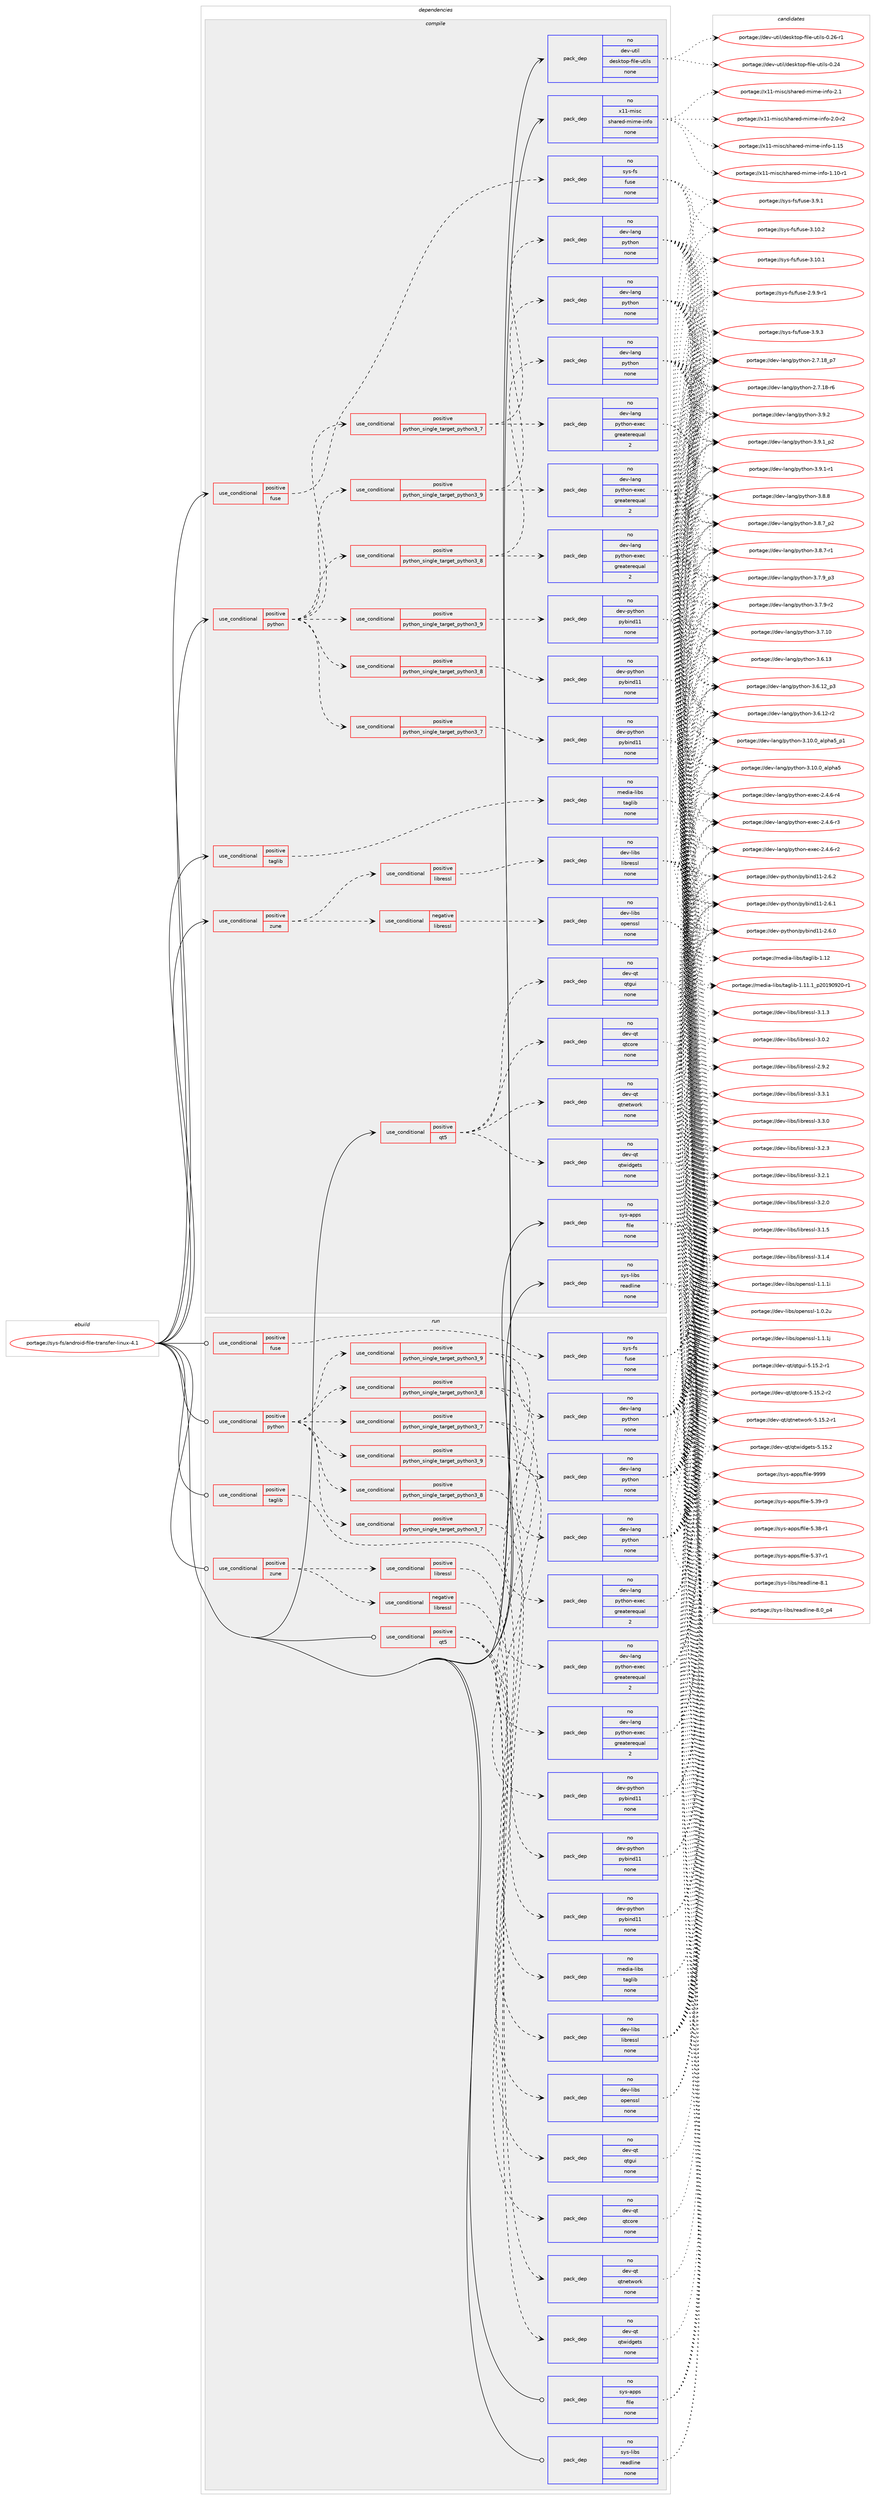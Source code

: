 digraph prolog {

# *************
# Graph options
# *************

newrank=true;
concentrate=true;
compound=true;
graph [rankdir=LR,fontname=Helvetica,fontsize=10,ranksep=1.5];#, ranksep=2.5, nodesep=0.2];
edge  [arrowhead=vee];
node  [fontname=Helvetica,fontsize=10];

# **********
# The ebuild
# **********

subgraph cluster_leftcol {
color=gray;
rank=same;
label=<<i>ebuild</i>>;
id [label="portage://sys-fs/android-file-transfer-linux-4.1", color=red, width=4, href="../sys-fs/android-file-transfer-linux-4.1.svg"];
}

# ****************
# The dependencies
# ****************

subgraph cluster_midcol {
color=gray;
label=<<i>dependencies</i>>;
subgraph cluster_compile {
fillcolor="#eeeeee";
style=filled;
label=<<i>compile</i>>;
subgraph cond1102 {
dependency5014 [label=<<TABLE BORDER="0" CELLBORDER="1" CELLSPACING="0" CELLPADDING="4"><TR><TD ROWSPAN="3" CELLPADDING="10">use_conditional</TD></TR><TR><TD>positive</TD></TR><TR><TD>fuse</TD></TR></TABLE>>, shape=none, color=red];
subgraph pack3840 {
dependency5015 [label=<<TABLE BORDER="0" CELLBORDER="1" CELLSPACING="0" CELLPADDING="4" WIDTH="220"><TR><TD ROWSPAN="6" CELLPADDING="30">pack_dep</TD></TR><TR><TD WIDTH="110">no</TD></TR><TR><TD>sys-fs</TD></TR><TR><TD>fuse</TD></TR><TR><TD>none</TD></TR><TR><TD></TD></TR></TABLE>>, shape=none, color=blue];
}
dependency5014:e -> dependency5015:w [weight=20,style="dashed",arrowhead="vee"];
}
id:e -> dependency5014:w [weight=20,style="solid",arrowhead="vee"];
subgraph cond1103 {
dependency5016 [label=<<TABLE BORDER="0" CELLBORDER="1" CELLSPACING="0" CELLPADDING="4"><TR><TD ROWSPAN="3" CELLPADDING="10">use_conditional</TD></TR><TR><TD>positive</TD></TR><TR><TD>python</TD></TR></TABLE>>, shape=none, color=red];
subgraph cond1104 {
dependency5017 [label=<<TABLE BORDER="0" CELLBORDER="1" CELLSPACING="0" CELLPADDING="4"><TR><TD ROWSPAN="3" CELLPADDING="10">use_conditional</TD></TR><TR><TD>positive</TD></TR><TR><TD>python_single_target_python3_7</TD></TR></TABLE>>, shape=none, color=red];
subgraph pack3841 {
dependency5018 [label=<<TABLE BORDER="0" CELLBORDER="1" CELLSPACING="0" CELLPADDING="4" WIDTH="220"><TR><TD ROWSPAN="6" CELLPADDING="30">pack_dep</TD></TR><TR><TD WIDTH="110">no</TD></TR><TR><TD>dev-lang</TD></TR><TR><TD>python</TD></TR><TR><TD>none</TD></TR><TR><TD></TD></TR></TABLE>>, shape=none, color=blue];
}
dependency5017:e -> dependency5018:w [weight=20,style="dashed",arrowhead="vee"];
subgraph pack3842 {
dependency5019 [label=<<TABLE BORDER="0" CELLBORDER="1" CELLSPACING="0" CELLPADDING="4" WIDTH="220"><TR><TD ROWSPAN="6" CELLPADDING="30">pack_dep</TD></TR><TR><TD WIDTH="110">no</TD></TR><TR><TD>dev-lang</TD></TR><TR><TD>python-exec</TD></TR><TR><TD>greaterequal</TD></TR><TR><TD>2</TD></TR></TABLE>>, shape=none, color=blue];
}
dependency5017:e -> dependency5019:w [weight=20,style="dashed",arrowhead="vee"];
}
dependency5016:e -> dependency5017:w [weight=20,style="dashed",arrowhead="vee"];
subgraph cond1105 {
dependency5020 [label=<<TABLE BORDER="0" CELLBORDER="1" CELLSPACING="0" CELLPADDING="4"><TR><TD ROWSPAN="3" CELLPADDING="10">use_conditional</TD></TR><TR><TD>positive</TD></TR><TR><TD>python_single_target_python3_8</TD></TR></TABLE>>, shape=none, color=red];
subgraph pack3843 {
dependency5021 [label=<<TABLE BORDER="0" CELLBORDER="1" CELLSPACING="0" CELLPADDING="4" WIDTH="220"><TR><TD ROWSPAN="6" CELLPADDING="30">pack_dep</TD></TR><TR><TD WIDTH="110">no</TD></TR><TR><TD>dev-lang</TD></TR><TR><TD>python</TD></TR><TR><TD>none</TD></TR><TR><TD></TD></TR></TABLE>>, shape=none, color=blue];
}
dependency5020:e -> dependency5021:w [weight=20,style="dashed",arrowhead="vee"];
subgraph pack3844 {
dependency5022 [label=<<TABLE BORDER="0" CELLBORDER="1" CELLSPACING="0" CELLPADDING="4" WIDTH="220"><TR><TD ROWSPAN="6" CELLPADDING="30">pack_dep</TD></TR><TR><TD WIDTH="110">no</TD></TR><TR><TD>dev-lang</TD></TR><TR><TD>python-exec</TD></TR><TR><TD>greaterequal</TD></TR><TR><TD>2</TD></TR></TABLE>>, shape=none, color=blue];
}
dependency5020:e -> dependency5022:w [weight=20,style="dashed",arrowhead="vee"];
}
dependency5016:e -> dependency5020:w [weight=20,style="dashed",arrowhead="vee"];
subgraph cond1106 {
dependency5023 [label=<<TABLE BORDER="0" CELLBORDER="1" CELLSPACING="0" CELLPADDING="4"><TR><TD ROWSPAN="3" CELLPADDING="10">use_conditional</TD></TR><TR><TD>positive</TD></TR><TR><TD>python_single_target_python3_9</TD></TR></TABLE>>, shape=none, color=red];
subgraph pack3845 {
dependency5024 [label=<<TABLE BORDER="0" CELLBORDER="1" CELLSPACING="0" CELLPADDING="4" WIDTH="220"><TR><TD ROWSPAN="6" CELLPADDING="30">pack_dep</TD></TR><TR><TD WIDTH="110">no</TD></TR><TR><TD>dev-lang</TD></TR><TR><TD>python</TD></TR><TR><TD>none</TD></TR><TR><TD></TD></TR></TABLE>>, shape=none, color=blue];
}
dependency5023:e -> dependency5024:w [weight=20,style="dashed",arrowhead="vee"];
subgraph pack3846 {
dependency5025 [label=<<TABLE BORDER="0" CELLBORDER="1" CELLSPACING="0" CELLPADDING="4" WIDTH="220"><TR><TD ROWSPAN="6" CELLPADDING="30">pack_dep</TD></TR><TR><TD WIDTH="110">no</TD></TR><TR><TD>dev-lang</TD></TR><TR><TD>python-exec</TD></TR><TR><TD>greaterequal</TD></TR><TR><TD>2</TD></TR></TABLE>>, shape=none, color=blue];
}
dependency5023:e -> dependency5025:w [weight=20,style="dashed",arrowhead="vee"];
}
dependency5016:e -> dependency5023:w [weight=20,style="dashed",arrowhead="vee"];
subgraph cond1107 {
dependency5026 [label=<<TABLE BORDER="0" CELLBORDER="1" CELLSPACING="0" CELLPADDING="4"><TR><TD ROWSPAN="3" CELLPADDING="10">use_conditional</TD></TR><TR><TD>positive</TD></TR><TR><TD>python_single_target_python3_7</TD></TR></TABLE>>, shape=none, color=red];
subgraph pack3847 {
dependency5027 [label=<<TABLE BORDER="0" CELLBORDER="1" CELLSPACING="0" CELLPADDING="4" WIDTH="220"><TR><TD ROWSPAN="6" CELLPADDING="30">pack_dep</TD></TR><TR><TD WIDTH="110">no</TD></TR><TR><TD>dev-python</TD></TR><TR><TD>pybind11</TD></TR><TR><TD>none</TD></TR><TR><TD></TD></TR></TABLE>>, shape=none, color=blue];
}
dependency5026:e -> dependency5027:w [weight=20,style="dashed",arrowhead="vee"];
}
dependency5016:e -> dependency5026:w [weight=20,style="dashed",arrowhead="vee"];
subgraph cond1108 {
dependency5028 [label=<<TABLE BORDER="0" CELLBORDER="1" CELLSPACING="0" CELLPADDING="4"><TR><TD ROWSPAN="3" CELLPADDING="10">use_conditional</TD></TR><TR><TD>positive</TD></TR><TR><TD>python_single_target_python3_8</TD></TR></TABLE>>, shape=none, color=red];
subgraph pack3848 {
dependency5029 [label=<<TABLE BORDER="0" CELLBORDER="1" CELLSPACING="0" CELLPADDING="4" WIDTH="220"><TR><TD ROWSPAN="6" CELLPADDING="30">pack_dep</TD></TR><TR><TD WIDTH="110">no</TD></TR><TR><TD>dev-python</TD></TR><TR><TD>pybind11</TD></TR><TR><TD>none</TD></TR><TR><TD></TD></TR></TABLE>>, shape=none, color=blue];
}
dependency5028:e -> dependency5029:w [weight=20,style="dashed",arrowhead="vee"];
}
dependency5016:e -> dependency5028:w [weight=20,style="dashed",arrowhead="vee"];
subgraph cond1109 {
dependency5030 [label=<<TABLE BORDER="0" CELLBORDER="1" CELLSPACING="0" CELLPADDING="4"><TR><TD ROWSPAN="3" CELLPADDING="10">use_conditional</TD></TR><TR><TD>positive</TD></TR><TR><TD>python_single_target_python3_9</TD></TR></TABLE>>, shape=none, color=red];
subgraph pack3849 {
dependency5031 [label=<<TABLE BORDER="0" CELLBORDER="1" CELLSPACING="0" CELLPADDING="4" WIDTH="220"><TR><TD ROWSPAN="6" CELLPADDING="30">pack_dep</TD></TR><TR><TD WIDTH="110">no</TD></TR><TR><TD>dev-python</TD></TR><TR><TD>pybind11</TD></TR><TR><TD>none</TD></TR><TR><TD></TD></TR></TABLE>>, shape=none, color=blue];
}
dependency5030:e -> dependency5031:w [weight=20,style="dashed",arrowhead="vee"];
}
dependency5016:e -> dependency5030:w [weight=20,style="dashed",arrowhead="vee"];
}
id:e -> dependency5016:w [weight=20,style="solid",arrowhead="vee"];
subgraph cond1110 {
dependency5032 [label=<<TABLE BORDER="0" CELLBORDER="1" CELLSPACING="0" CELLPADDING="4"><TR><TD ROWSPAN="3" CELLPADDING="10">use_conditional</TD></TR><TR><TD>positive</TD></TR><TR><TD>qt5</TD></TR></TABLE>>, shape=none, color=red];
subgraph pack3850 {
dependency5033 [label=<<TABLE BORDER="0" CELLBORDER="1" CELLSPACING="0" CELLPADDING="4" WIDTH="220"><TR><TD ROWSPAN="6" CELLPADDING="30">pack_dep</TD></TR><TR><TD WIDTH="110">no</TD></TR><TR><TD>dev-qt</TD></TR><TR><TD>qtcore</TD></TR><TR><TD>none</TD></TR><TR><TD></TD></TR></TABLE>>, shape=none, color=blue];
}
dependency5032:e -> dependency5033:w [weight=20,style="dashed",arrowhead="vee"];
subgraph pack3851 {
dependency5034 [label=<<TABLE BORDER="0" CELLBORDER="1" CELLSPACING="0" CELLPADDING="4" WIDTH="220"><TR><TD ROWSPAN="6" CELLPADDING="30">pack_dep</TD></TR><TR><TD WIDTH="110">no</TD></TR><TR><TD>dev-qt</TD></TR><TR><TD>qtgui</TD></TR><TR><TD>none</TD></TR><TR><TD></TD></TR></TABLE>>, shape=none, color=blue];
}
dependency5032:e -> dependency5034:w [weight=20,style="dashed",arrowhead="vee"];
subgraph pack3852 {
dependency5035 [label=<<TABLE BORDER="0" CELLBORDER="1" CELLSPACING="0" CELLPADDING="4" WIDTH="220"><TR><TD ROWSPAN="6" CELLPADDING="30">pack_dep</TD></TR><TR><TD WIDTH="110">no</TD></TR><TR><TD>dev-qt</TD></TR><TR><TD>qtnetwork</TD></TR><TR><TD>none</TD></TR><TR><TD></TD></TR></TABLE>>, shape=none, color=blue];
}
dependency5032:e -> dependency5035:w [weight=20,style="dashed",arrowhead="vee"];
subgraph pack3853 {
dependency5036 [label=<<TABLE BORDER="0" CELLBORDER="1" CELLSPACING="0" CELLPADDING="4" WIDTH="220"><TR><TD ROWSPAN="6" CELLPADDING="30">pack_dep</TD></TR><TR><TD WIDTH="110">no</TD></TR><TR><TD>dev-qt</TD></TR><TR><TD>qtwidgets</TD></TR><TR><TD>none</TD></TR><TR><TD></TD></TR></TABLE>>, shape=none, color=blue];
}
dependency5032:e -> dependency5036:w [weight=20,style="dashed",arrowhead="vee"];
}
id:e -> dependency5032:w [weight=20,style="solid",arrowhead="vee"];
subgraph cond1111 {
dependency5037 [label=<<TABLE BORDER="0" CELLBORDER="1" CELLSPACING="0" CELLPADDING="4"><TR><TD ROWSPAN="3" CELLPADDING="10">use_conditional</TD></TR><TR><TD>positive</TD></TR><TR><TD>taglib</TD></TR></TABLE>>, shape=none, color=red];
subgraph pack3854 {
dependency5038 [label=<<TABLE BORDER="0" CELLBORDER="1" CELLSPACING="0" CELLPADDING="4" WIDTH="220"><TR><TD ROWSPAN="6" CELLPADDING="30">pack_dep</TD></TR><TR><TD WIDTH="110">no</TD></TR><TR><TD>media-libs</TD></TR><TR><TD>taglib</TD></TR><TR><TD>none</TD></TR><TR><TD></TD></TR></TABLE>>, shape=none, color=blue];
}
dependency5037:e -> dependency5038:w [weight=20,style="dashed",arrowhead="vee"];
}
id:e -> dependency5037:w [weight=20,style="solid",arrowhead="vee"];
subgraph cond1112 {
dependency5039 [label=<<TABLE BORDER="0" CELLBORDER="1" CELLSPACING="0" CELLPADDING="4"><TR><TD ROWSPAN="3" CELLPADDING="10">use_conditional</TD></TR><TR><TD>positive</TD></TR><TR><TD>zune</TD></TR></TABLE>>, shape=none, color=red];
subgraph cond1113 {
dependency5040 [label=<<TABLE BORDER="0" CELLBORDER="1" CELLSPACING="0" CELLPADDING="4"><TR><TD ROWSPAN="3" CELLPADDING="10">use_conditional</TD></TR><TR><TD>negative</TD></TR><TR><TD>libressl</TD></TR></TABLE>>, shape=none, color=red];
subgraph pack3855 {
dependency5041 [label=<<TABLE BORDER="0" CELLBORDER="1" CELLSPACING="0" CELLPADDING="4" WIDTH="220"><TR><TD ROWSPAN="6" CELLPADDING="30">pack_dep</TD></TR><TR><TD WIDTH="110">no</TD></TR><TR><TD>dev-libs</TD></TR><TR><TD>openssl</TD></TR><TR><TD>none</TD></TR><TR><TD></TD></TR></TABLE>>, shape=none, color=blue];
}
dependency5040:e -> dependency5041:w [weight=20,style="dashed",arrowhead="vee"];
}
dependency5039:e -> dependency5040:w [weight=20,style="dashed",arrowhead="vee"];
subgraph cond1114 {
dependency5042 [label=<<TABLE BORDER="0" CELLBORDER="1" CELLSPACING="0" CELLPADDING="4"><TR><TD ROWSPAN="3" CELLPADDING="10">use_conditional</TD></TR><TR><TD>positive</TD></TR><TR><TD>libressl</TD></TR></TABLE>>, shape=none, color=red];
subgraph pack3856 {
dependency5043 [label=<<TABLE BORDER="0" CELLBORDER="1" CELLSPACING="0" CELLPADDING="4" WIDTH="220"><TR><TD ROWSPAN="6" CELLPADDING="30">pack_dep</TD></TR><TR><TD WIDTH="110">no</TD></TR><TR><TD>dev-libs</TD></TR><TR><TD>libressl</TD></TR><TR><TD>none</TD></TR><TR><TD></TD></TR></TABLE>>, shape=none, color=blue];
}
dependency5042:e -> dependency5043:w [weight=20,style="dashed",arrowhead="vee"];
}
dependency5039:e -> dependency5042:w [weight=20,style="dashed",arrowhead="vee"];
}
id:e -> dependency5039:w [weight=20,style="solid",arrowhead="vee"];
subgraph pack3857 {
dependency5044 [label=<<TABLE BORDER="0" CELLBORDER="1" CELLSPACING="0" CELLPADDING="4" WIDTH="220"><TR><TD ROWSPAN="6" CELLPADDING="30">pack_dep</TD></TR><TR><TD WIDTH="110">no</TD></TR><TR><TD>dev-util</TD></TR><TR><TD>desktop-file-utils</TD></TR><TR><TD>none</TD></TR><TR><TD></TD></TR></TABLE>>, shape=none, color=blue];
}
id:e -> dependency5044:w [weight=20,style="solid",arrowhead="vee"];
subgraph pack3858 {
dependency5045 [label=<<TABLE BORDER="0" CELLBORDER="1" CELLSPACING="0" CELLPADDING="4" WIDTH="220"><TR><TD ROWSPAN="6" CELLPADDING="30">pack_dep</TD></TR><TR><TD WIDTH="110">no</TD></TR><TR><TD>sys-apps</TD></TR><TR><TD>file</TD></TR><TR><TD>none</TD></TR><TR><TD></TD></TR></TABLE>>, shape=none, color=blue];
}
id:e -> dependency5045:w [weight=20,style="solid",arrowhead="vee"];
subgraph pack3859 {
dependency5046 [label=<<TABLE BORDER="0" CELLBORDER="1" CELLSPACING="0" CELLPADDING="4" WIDTH="220"><TR><TD ROWSPAN="6" CELLPADDING="30">pack_dep</TD></TR><TR><TD WIDTH="110">no</TD></TR><TR><TD>sys-libs</TD></TR><TR><TD>readline</TD></TR><TR><TD>none</TD></TR><TR><TD></TD></TR></TABLE>>, shape=none, color=blue];
}
id:e -> dependency5046:w [weight=20,style="solid",arrowhead="vee"];
subgraph pack3860 {
dependency5047 [label=<<TABLE BORDER="0" CELLBORDER="1" CELLSPACING="0" CELLPADDING="4" WIDTH="220"><TR><TD ROWSPAN="6" CELLPADDING="30">pack_dep</TD></TR><TR><TD WIDTH="110">no</TD></TR><TR><TD>x11-misc</TD></TR><TR><TD>shared-mime-info</TD></TR><TR><TD>none</TD></TR><TR><TD></TD></TR></TABLE>>, shape=none, color=blue];
}
id:e -> dependency5047:w [weight=20,style="solid",arrowhead="vee"];
}
subgraph cluster_compileandrun {
fillcolor="#eeeeee";
style=filled;
label=<<i>compile and run</i>>;
}
subgraph cluster_run {
fillcolor="#eeeeee";
style=filled;
label=<<i>run</i>>;
subgraph cond1115 {
dependency5048 [label=<<TABLE BORDER="0" CELLBORDER="1" CELLSPACING="0" CELLPADDING="4"><TR><TD ROWSPAN="3" CELLPADDING="10">use_conditional</TD></TR><TR><TD>positive</TD></TR><TR><TD>fuse</TD></TR></TABLE>>, shape=none, color=red];
subgraph pack3861 {
dependency5049 [label=<<TABLE BORDER="0" CELLBORDER="1" CELLSPACING="0" CELLPADDING="4" WIDTH="220"><TR><TD ROWSPAN="6" CELLPADDING="30">pack_dep</TD></TR><TR><TD WIDTH="110">no</TD></TR><TR><TD>sys-fs</TD></TR><TR><TD>fuse</TD></TR><TR><TD>none</TD></TR><TR><TD></TD></TR></TABLE>>, shape=none, color=blue];
}
dependency5048:e -> dependency5049:w [weight=20,style="dashed",arrowhead="vee"];
}
id:e -> dependency5048:w [weight=20,style="solid",arrowhead="odot"];
subgraph cond1116 {
dependency5050 [label=<<TABLE BORDER="0" CELLBORDER="1" CELLSPACING="0" CELLPADDING="4"><TR><TD ROWSPAN="3" CELLPADDING="10">use_conditional</TD></TR><TR><TD>positive</TD></TR><TR><TD>python</TD></TR></TABLE>>, shape=none, color=red];
subgraph cond1117 {
dependency5051 [label=<<TABLE BORDER="0" CELLBORDER="1" CELLSPACING="0" CELLPADDING="4"><TR><TD ROWSPAN="3" CELLPADDING="10">use_conditional</TD></TR><TR><TD>positive</TD></TR><TR><TD>python_single_target_python3_7</TD></TR></TABLE>>, shape=none, color=red];
subgraph pack3862 {
dependency5052 [label=<<TABLE BORDER="0" CELLBORDER="1" CELLSPACING="0" CELLPADDING="4" WIDTH="220"><TR><TD ROWSPAN="6" CELLPADDING="30">pack_dep</TD></TR><TR><TD WIDTH="110">no</TD></TR><TR><TD>dev-lang</TD></TR><TR><TD>python</TD></TR><TR><TD>none</TD></TR><TR><TD></TD></TR></TABLE>>, shape=none, color=blue];
}
dependency5051:e -> dependency5052:w [weight=20,style="dashed",arrowhead="vee"];
subgraph pack3863 {
dependency5053 [label=<<TABLE BORDER="0" CELLBORDER="1" CELLSPACING="0" CELLPADDING="4" WIDTH="220"><TR><TD ROWSPAN="6" CELLPADDING="30">pack_dep</TD></TR><TR><TD WIDTH="110">no</TD></TR><TR><TD>dev-lang</TD></TR><TR><TD>python-exec</TD></TR><TR><TD>greaterequal</TD></TR><TR><TD>2</TD></TR></TABLE>>, shape=none, color=blue];
}
dependency5051:e -> dependency5053:w [weight=20,style="dashed",arrowhead="vee"];
}
dependency5050:e -> dependency5051:w [weight=20,style="dashed",arrowhead="vee"];
subgraph cond1118 {
dependency5054 [label=<<TABLE BORDER="0" CELLBORDER="1" CELLSPACING="0" CELLPADDING="4"><TR><TD ROWSPAN="3" CELLPADDING="10">use_conditional</TD></TR><TR><TD>positive</TD></TR><TR><TD>python_single_target_python3_8</TD></TR></TABLE>>, shape=none, color=red];
subgraph pack3864 {
dependency5055 [label=<<TABLE BORDER="0" CELLBORDER="1" CELLSPACING="0" CELLPADDING="4" WIDTH="220"><TR><TD ROWSPAN="6" CELLPADDING="30">pack_dep</TD></TR><TR><TD WIDTH="110">no</TD></TR><TR><TD>dev-lang</TD></TR><TR><TD>python</TD></TR><TR><TD>none</TD></TR><TR><TD></TD></TR></TABLE>>, shape=none, color=blue];
}
dependency5054:e -> dependency5055:w [weight=20,style="dashed",arrowhead="vee"];
subgraph pack3865 {
dependency5056 [label=<<TABLE BORDER="0" CELLBORDER="1" CELLSPACING="0" CELLPADDING="4" WIDTH="220"><TR><TD ROWSPAN="6" CELLPADDING="30">pack_dep</TD></TR><TR><TD WIDTH="110">no</TD></TR><TR><TD>dev-lang</TD></TR><TR><TD>python-exec</TD></TR><TR><TD>greaterequal</TD></TR><TR><TD>2</TD></TR></TABLE>>, shape=none, color=blue];
}
dependency5054:e -> dependency5056:w [weight=20,style="dashed",arrowhead="vee"];
}
dependency5050:e -> dependency5054:w [weight=20,style="dashed",arrowhead="vee"];
subgraph cond1119 {
dependency5057 [label=<<TABLE BORDER="0" CELLBORDER="1" CELLSPACING="0" CELLPADDING="4"><TR><TD ROWSPAN="3" CELLPADDING="10">use_conditional</TD></TR><TR><TD>positive</TD></TR><TR><TD>python_single_target_python3_9</TD></TR></TABLE>>, shape=none, color=red];
subgraph pack3866 {
dependency5058 [label=<<TABLE BORDER="0" CELLBORDER="1" CELLSPACING="0" CELLPADDING="4" WIDTH="220"><TR><TD ROWSPAN="6" CELLPADDING="30">pack_dep</TD></TR><TR><TD WIDTH="110">no</TD></TR><TR><TD>dev-lang</TD></TR><TR><TD>python</TD></TR><TR><TD>none</TD></TR><TR><TD></TD></TR></TABLE>>, shape=none, color=blue];
}
dependency5057:e -> dependency5058:w [weight=20,style="dashed",arrowhead="vee"];
subgraph pack3867 {
dependency5059 [label=<<TABLE BORDER="0" CELLBORDER="1" CELLSPACING="0" CELLPADDING="4" WIDTH="220"><TR><TD ROWSPAN="6" CELLPADDING="30">pack_dep</TD></TR><TR><TD WIDTH="110">no</TD></TR><TR><TD>dev-lang</TD></TR><TR><TD>python-exec</TD></TR><TR><TD>greaterequal</TD></TR><TR><TD>2</TD></TR></TABLE>>, shape=none, color=blue];
}
dependency5057:e -> dependency5059:w [weight=20,style="dashed",arrowhead="vee"];
}
dependency5050:e -> dependency5057:w [weight=20,style="dashed",arrowhead="vee"];
subgraph cond1120 {
dependency5060 [label=<<TABLE BORDER="0" CELLBORDER="1" CELLSPACING="0" CELLPADDING="4"><TR><TD ROWSPAN="3" CELLPADDING="10">use_conditional</TD></TR><TR><TD>positive</TD></TR><TR><TD>python_single_target_python3_7</TD></TR></TABLE>>, shape=none, color=red];
subgraph pack3868 {
dependency5061 [label=<<TABLE BORDER="0" CELLBORDER="1" CELLSPACING="0" CELLPADDING="4" WIDTH="220"><TR><TD ROWSPAN="6" CELLPADDING="30">pack_dep</TD></TR><TR><TD WIDTH="110">no</TD></TR><TR><TD>dev-python</TD></TR><TR><TD>pybind11</TD></TR><TR><TD>none</TD></TR><TR><TD></TD></TR></TABLE>>, shape=none, color=blue];
}
dependency5060:e -> dependency5061:w [weight=20,style="dashed",arrowhead="vee"];
}
dependency5050:e -> dependency5060:w [weight=20,style="dashed",arrowhead="vee"];
subgraph cond1121 {
dependency5062 [label=<<TABLE BORDER="0" CELLBORDER="1" CELLSPACING="0" CELLPADDING="4"><TR><TD ROWSPAN="3" CELLPADDING="10">use_conditional</TD></TR><TR><TD>positive</TD></TR><TR><TD>python_single_target_python3_8</TD></TR></TABLE>>, shape=none, color=red];
subgraph pack3869 {
dependency5063 [label=<<TABLE BORDER="0" CELLBORDER="1" CELLSPACING="0" CELLPADDING="4" WIDTH="220"><TR><TD ROWSPAN="6" CELLPADDING="30">pack_dep</TD></TR><TR><TD WIDTH="110">no</TD></TR><TR><TD>dev-python</TD></TR><TR><TD>pybind11</TD></TR><TR><TD>none</TD></TR><TR><TD></TD></TR></TABLE>>, shape=none, color=blue];
}
dependency5062:e -> dependency5063:w [weight=20,style="dashed",arrowhead="vee"];
}
dependency5050:e -> dependency5062:w [weight=20,style="dashed",arrowhead="vee"];
subgraph cond1122 {
dependency5064 [label=<<TABLE BORDER="0" CELLBORDER="1" CELLSPACING="0" CELLPADDING="4"><TR><TD ROWSPAN="3" CELLPADDING="10">use_conditional</TD></TR><TR><TD>positive</TD></TR><TR><TD>python_single_target_python3_9</TD></TR></TABLE>>, shape=none, color=red];
subgraph pack3870 {
dependency5065 [label=<<TABLE BORDER="0" CELLBORDER="1" CELLSPACING="0" CELLPADDING="4" WIDTH="220"><TR><TD ROWSPAN="6" CELLPADDING="30">pack_dep</TD></TR><TR><TD WIDTH="110">no</TD></TR><TR><TD>dev-python</TD></TR><TR><TD>pybind11</TD></TR><TR><TD>none</TD></TR><TR><TD></TD></TR></TABLE>>, shape=none, color=blue];
}
dependency5064:e -> dependency5065:w [weight=20,style="dashed",arrowhead="vee"];
}
dependency5050:e -> dependency5064:w [weight=20,style="dashed",arrowhead="vee"];
}
id:e -> dependency5050:w [weight=20,style="solid",arrowhead="odot"];
subgraph cond1123 {
dependency5066 [label=<<TABLE BORDER="0" CELLBORDER="1" CELLSPACING="0" CELLPADDING="4"><TR><TD ROWSPAN="3" CELLPADDING="10">use_conditional</TD></TR><TR><TD>positive</TD></TR><TR><TD>qt5</TD></TR></TABLE>>, shape=none, color=red];
subgraph pack3871 {
dependency5067 [label=<<TABLE BORDER="0" CELLBORDER="1" CELLSPACING="0" CELLPADDING="4" WIDTH="220"><TR><TD ROWSPAN="6" CELLPADDING="30">pack_dep</TD></TR><TR><TD WIDTH="110">no</TD></TR><TR><TD>dev-qt</TD></TR><TR><TD>qtcore</TD></TR><TR><TD>none</TD></TR><TR><TD></TD></TR></TABLE>>, shape=none, color=blue];
}
dependency5066:e -> dependency5067:w [weight=20,style="dashed",arrowhead="vee"];
subgraph pack3872 {
dependency5068 [label=<<TABLE BORDER="0" CELLBORDER="1" CELLSPACING="0" CELLPADDING="4" WIDTH="220"><TR><TD ROWSPAN="6" CELLPADDING="30">pack_dep</TD></TR><TR><TD WIDTH="110">no</TD></TR><TR><TD>dev-qt</TD></TR><TR><TD>qtgui</TD></TR><TR><TD>none</TD></TR><TR><TD></TD></TR></TABLE>>, shape=none, color=blue];
}
dependency5066:e -> dependency5068:w [weight=20,style="dashed",arrowhead="vee"];
subgraph pack3873 {
dependency5069 [label=<<TABLE BORDER="0" CELLBORDER="1" CELLSPACING="0" CELLPADDING="4" WIDTH="220"><TR><TD ROWSPAN="6" CELLPADDING="30">pack_dep</TD></TR><TR><TD WIDTH="110">no</TD></TR><TR><TD>dev-qt</TD></TR><TR><TD>qtnetwork</TD></TR><TR><TD>none</TD></TR><TR><TD></TD></TR></TABLE>>, shape=none, color=blue];
}
dependency5066:e -> dependency5069:w [weight=20,style="dashed",arrowhead="vee"];
subgraph pack3874 {
dependency5070 [label=<<TABLE BORDER="0" CELLBORDER="1" CELLSPACING="0" CELLPADDING="4" WIDTH="220"><TR><TD ROWSPAN="6" CELLPADDING="30">pack_dep</TD></TR><TR><TD WIDTH="110">no</TD></TR><TR><TD>dev-qt</TD></TR><TR><TD>qtwidgets</TD></TR><TR><TD>none</TD></TR><TR><TD></TD></TR></TABLE>>, shape=none, color=blue];
}
dependency5066:e -> dependency5070:w [weight=20,style="dashed",arrowhead="vee"];
}
id:e -> dependency5066:w [weight=20,style="solid",arrowhead="odot"];
subgraph cond1124 {
dependency5071 [label=<<TABLE BORDER="0" CELLBORDER="1" CELLSPACING="0" CELLPADDING="4"><TR><TD ROWSPAN="3" CELLPADDING="10">use_conditional</TD></TR><TR><TD>positive</TD></TR><TR><TD>taglib</TD></TR></TABLE>>, shape=none, color=red];
subgraph pack3875 {
dependency5072 [label=<<TABLE BORDER="0" CELLBORDER="1" CELLSPACING="0" CELLPADDING="4" WIDTH="220"><TR><TD ROWSPAN="6" CELLPADDING="30">pack_dep</TD></TR><TR><TD WIDTH="110">no</TD></TR><TR><TD>media-libs</TD></TR><TR><TD>taglib</TD></TR><TR><TD>none</TD></TR><TR><TD></TD></TR></TABLE>>, shape=none, color=blue];
}
dependency5071:e -> dependency5072:w [weight=20,style="dashed",arrowhead="vee"];
}
id:e -> dependency5071:w [weight=20,style="solid",arrowhead="odot"];
subgraph cond1125 {
dependency5073 [label=<<TABLE BORDER="0" CELLBORDER="1" CELLSPACING="0" CELLPADDING="4"><TR><TD ROWSPAN="3" CELLPADDING="10">use_conditional</TD></TR><TR><TD>positive</TD></TR><TR><TD>zune</TD></TR></TABLE>>, shape=none, color=red];
subgraph cond1126 {
dependency5074 [label=<<TABLE BORDER="0" CELLBORDER="1" CELLSPACING="0" CELLPADDING="4"><TR><TD ROWSPAN="3" CELLPADDING="10">use_conditional</TD></TR><TR><TD>negative</TD></TR><TR><TD>libressl</TD></TR></TABLE>>, shape=none, color=red];
subgraph pack3876 {
dependency5075 [label=<<TABLE BORDER="0" CELLBORDER="1" CELLSPACING="0" CELLPADDING="4" WIDTH="220"><TR><TD ROWSPAN="6" CELLPADDING="30">pack_dep</TD></TR><TR><TD WIDTH="110">no</TD></TR><TR><TD>dev-libs</TD></TR><TR><TD>openssl</TD></TR><TR><TD>none</TD></TR><TR><TD></TD></TR></TABLE>>, shape=none, color=blue];
}
dependency5074:e -> dependency5075:w [weight=20,style="dashed",arrowhead="vee"];
}
dependency5073:e -> dependency5074:w [weight=20,style="dashed",arrowhead="vee"];
subgraph cond1127 {
dependency5076 [label=<<TABLE BORDER="0" CELLBORDER="1" CELLSPACING="0" CELLPADDING="4"><TR><TD ROWSPAN="3" CELLPADDING="10">use_conditional</TD></TR><TR><TD>positive</TD></TR><TR><TD>libressl</TD></TR></TABLE>>, shape=none, color=red];
subgraph pack3877 {
dependency5077 [label=<<TABLE BORDER="0" CELLBORDER="1" CELLSPACING="0" CELLPADDING="4" WIDTH="220"><TR><TD ROWSPAN="6" CELLPADDING="30">pack_dep</TD></TR><TR><TD WIDTH="110">no</TD></TR><TR><TD>dev-libs</TD></TR><TR><TD>libressl</TD></TR><TR><TD>none</TD></TR><TR><TD></TD></TR></TABLE>>, shape=none, color=blue];
}
dependency5076:e -> dependency5077:w [weight=20,style="dashed",arrowhead="vee"];
}
dependency5073:e -> dependency5076:w [weight=20,style="dashed",arrowhead="vee"];
}
id:e -> dependency5073:w [weight=20,style="solid",arrowhead="odot"];
subgraph pack3878 {
dependency5078 [label=<<TABLE BORDER="0" CELLBORDER="1" CELLSPACING="0" CELLPADDING="4" WIDTH="220"><TR><TD ROWSPAN="6" CELLPADDING="30">pack_dep</TD></TR><TR><TD WIDTH="110">no</TD></TR><TR><TD>sys-apps</TD></TR><TR><TD>file</TD></TR><TR><TD>none</TD></TR><TR><TD></TD></TR></TABLE>>, shape=none, color=blue];
}
id:e -> dependency5078:w [weight=20,style="solid",arrowhead="odot"];
subgraph pack3879 {
dependency5079 [label=<<TABLE BORDER="0" CELLBORDER="1" CELLSPACING="0" CELLPADDING="4" WIDTH="220"><TR><TD ROWSPAN="6" CELLPADDING="30">pack_dep</TD></TR><TR><TD WIDTH="110">no</TD></TR><TR><TD>sys-libs</TD></TR><TR><TD>readline</TD></TR><TR><TD>none</TD></TR><TR><TD></TD></TR></TABLE>>, shape=none, color=blue];
}
id:e -> dependency5079:w [weight=20,style="solid",arrowhead="odot"];
}
}

# **************
# The candidates
# **************

subgraph cluster_choices {
rank=same;
color=gray;
label=<<i>candidates</i>>;

subgraph choice3840 {
color=black;
nodesep=1;
choice1151211154510211547102117115101455146574651 [label="portage://sys-fs/fuse-3.9.3", color=red, width=4,href="../sys-fs/fuse-3.9.3.svg"];
choice1151211154510211547102117115101455146574649 [label="portage://sys-fs/fuse-3.9.1", color=red, width=4,href="../sys-fs/fuse-3.9.1.svg"];
choice115121115451021154710211711510145514649484650 [label="portage://sys-fs/fuse-3.10.2", color=red, width=4,href="../sys-fs/fuse-3.10.2.svg"];
choice115121115451021154710211711510145514649484649 [label="portage://sys-fs/fuse-3.10.1", color=red, width=4,href="../sys-fs/fuse-3.10.1.svg"];
choice11512111545102115471021171151014550465746574511449 [label="portage://sys-fs/fuse-2.9.9-r1", color=red, width=4,href="../sys-fs/fuse-2.9.9-r1.svg"];
dependency5015:e -> choice1151211154510211547102117115101455146574651:w [style=dotted,weight="100"];
dependency5015:e -> choice1151211154510211547102117115101455146574649:w [style=dotted,weight="100"];
dependency5015:e -> choice115121115451021154710211711510145514649484650:w [style=dotted,weight="100"];
dependency5015:e -> choice115121115451021154710211711510145514649484649:w [style=dotted,weight="100"];
dependency5015:e -> choice11512111545102115471021171151014550465746574511449:w [style=dotted,weight="100"];
}
subgraph choice3841 {
color=black;
nodesep=1;
choice100101118451089711010347112121116104111110455146574650 [label="portage://dev-lang/python-3.9.2", color=red, width=4,href="../dev-lang/python-3.9.2.svg"];
choice1001011184510897110103471121211161041111104551465746499511250 [label="portage://dev-lang/python-3.9.1_p2", color=red, width=4,href="../dev-lang/python-3.9.1_p2.svg"];
choice1001011184510897110103471121211161041111104551465746494511449 [label="portage://dev-lang/python-3.9.1-r1", color=red, width=4,href="../dev-lang/python-3.9.1-r1.svg"];
choice100101118451089711010347112121116104111110455146564656 [label="portage://dev-lang/python-3.8.8", color=red, width=4,href="../dev-lang/python-3.8.8.svg"];
choice1001011184510897110103471121211161041111104551465646559511250 [label="portage://dev-lang/python-3.8.7_p2", color=red, width=4,href="../dev-lang/python-3.8.7_p2.svg"];
choice1001011184510897110103471121211161041111104551465646554511449 [label="portage://dev-lang/python-3.8.7-r1", color=red, width=4,href="../dev-lang/python-3.8.7-r1.svg"];
choice1001011184510897110103471121211161041111104551465546579511251 [label="portage://dev-lang/python-3.7.9_p3", color=red, width=4,href="../dev-lang/python-3.7.9_p3.svg"];
choice1001011184510897110103471121211161041111104551465546574511450 [label="portage://dev-lang/python-3.7.9-r2", color=red, width=4,href="../dev-lang/python-3.7.9-r2.svg"];
choice10010111845108971101034711212111610411111045514655464948 [label="portage://dev-lang/python-3.7.10", color=red, width=4,href="../dev-lang/python-3.7.10.svg"];
choice10010111845108971101034711212111610411111045514654464951 [label="portage://dev-lang/python-3.6.13", color=red, width=4,href="../dev-lang/python-3.6.13.svg"];
choice100101118451089711010347112121116104111110455146544649509511251 [label="portage://dev-lang/python-3.6.12_p3", color=red, width=4,href="../dev-lang/python-3.6.12_p3.svg"];
choice100101118451089711010347112121116104111110455146544649504511450 [label="portage://dev-lang/python-3.6.12-r2", color=red, width=4,href="../dev-lang/python-3.6.12-r2.svg"];
choice10010111845108971101034711212111610411111045514649484648959710811210497539511249 [label="portage://dev-lang/python-3.10.0_alpha5_p1", color=red, width=4,href="../dev-lang/python-3.10.0_alpha5_p1.svg"];
choice1001011184510897110103471121211161041111104551464948464895971081121049753 [label="portage://dev-lang/python-3.10.0_alpha5", color=red, width=4,href="../dev-lang/python-3.10.0_alpha5.svg"];
choice100101118451089711010347112121116104111110455046554649569511255 [label="portage://dev-lang/python-2.7.18_p7", color=red, width=4,href="../dev-lang/python-2.7.18_p7.svg"];
choice100101118451089711010347112121116104111110455046554649564511454 [label="portage://dev-lang/python-2.7.18-r6", color=red, width=4,href="../dev-lang/python-2.7.18-r6.svg"];
dependency5018:e -> choice100101118451089711010347112121116104111110455146574650:w [style=dotted,weight="100"];
dependency5018:e -> choice1001011184510897110103471121211161041111104551465746499511250:w [style=dotted,weight="100"];
dependency5018:e -> choice1001011184510897110103471121211161041111104551465746494511449:w [style=dotted,weight="100"];
dependency5018:e -> choice100101118451089711010347112121116104111110455146564656:w [style=dotted,weight="100"];
dependency5018:e -> choice1001011184510897110103471121211161041111104551465646559511250:w [style=dotted,weight="100"];
dependency5018:e -> choice1001011184510897110103471121211161041111104551465646554511449:w [style=dotted,weight="100"];
dependency5018:e -> choice1001011184510897110103471121211161041111104551465546579511251:w [style=dotted,weight="100"];
dependency5018:e -> choice1001011184510897110103471121211161041111104551465546574511450:w [style=dotted,weight="100"];
dependency5018:e -> choice10010111845108971101034711212111610411111045514655464948:w [style=dotted,weight="100"];
dependency5018:e -> choice10010111845108971101034711212111610411111045514654464951:w [style=dotted,weight="100"];
dependency5018:e -> choice100101118451089711010347112121116104111110455146544649509511251:w [style=dotted,weight="100"];
dependency5018:e -> choice100101118451089711010347112121116104111110455146544649504511450:w [style=dotted,weight="100"];
dependency5018:e -> choice10010111845108971101034711212111610411111045514649484648959710811210497539511249:w [style=dotted,weight="100"];
dependency5018:e -> choice1001011184510897110103471121211161041111104551464948464895971081121049753:w [style=dotted,weight="100"];
dependency5018:e -> choice100101118451089711010347112121116104111110455046554649569511255:w [style=dotted,weight="100"];
dependency5018:e -> choice100101118451089711010347112121116104111110455046554649564511454:w [style=dotted,weight="100"];
}
subgraph choice3842 {
color=black;
nodesep=1;
choice10010111845108971101034711212111610411111045101120101994550465246544511452 [label="portage://dev-lang/python-exec-2.4.6-r4", color=red, width=4,href="../dev-lang/python-exec-2.4.6-r4.svg"];
choice10010111845108971101034711212111610411111045101120101994550465246544511451 [label="portage://dev-lang/python-exec-2.4.6-r3", color=red, width=4,href="../dev-lang/python-exec-2.4.6-r3.svg"];
choice10010111845108971101034711212111610411111045101120101994550465246544511450 [label="portage://dev-lang/python-exec-2.4.6-r2", color=red, width=4,href="../dev-lang/python-exec-2.4.6-r2.svg"];
dependency5019:e -> choice10010111845108971101034711212111610411111045101120101994550465246544511452:w [style=dotted,weight="100"];
dependency5019:e -> choice10010111845108971101034711212111610411111045101120101994550465246544511451:w [style=dotted,weight="100"];
dependency5019:e -> choice10010111845108971101034711212111610411111045101120101994550465246544511450:w [style=dotted,weight="100"];
}
subgraph choice3843 {
color=black;
nodesep=1;
choice100101118451089711010347112121116104111110455146574650 [label="portage://dev-lang/python-3.9.2", color=red, width=4,href="../dev-lang/python-3.9.2.svg"];
choice1001011184510897110103471121211161041111104551465746499511250 [label="portage://dev-lang/python-3.9.1_p2", color=red, width=4,href="../dev-lang/python-3.9.1_p2.svg"];
choice1001011184510897110103471121211161041111104551465746494511449 [label="portage://dev-lang/python-3.9.1-r1", color=red, width=4,href="../dev-lang/python-3.9.1-r1.svg"];
choice100101118451089711010347112121116104111110455146564656 [label="portage://dev-lang/python-3.8.8", color=red, width=4,href="../dev-lang/python-3.8.8.svg"];
choice1001011184510897110103471121211161041111104551465646559511250 [label="portage://dev-lang/python-3.8.7_p2", color=red, width=4,href="../dev-lang/python-3.8.7_p2.svg"];
choice1001011184510897110103471121211161041111104551465646554511449 [label="portage://dev-lang/python-3.8.7-r1", color=red, width=4,href="../dev-lang/python-3.8.7-r1.svg"];
choice1001011184510897110103471121211161041111104551465546579511251 [label="portage://dev-lang/python-3.7.9_p3", color=red, width=4,href="../dev-lang/python-3.7.9_p3.svg"];
choice1001011184510897110103471121211161041111104551465546574511450 [label="portage://dev-lang/python-3.7.9-r2", color=red, width=4,href="../dev-lang/python-3.7.9-r2.svg"];
choice10010111845108971101034711212111610411111045514655464948 [label="portage://dev-lang/python-3.7.10", color=red, width=4,href="../dev-lang/python-3.7.10.svg"];
choice10010111845108971101034711212111610411111045514654464951 [label="portage://dev-lang/python-3.6.13", color=red, width=4,href="../dev-lang/python-3.6.13.svg"];
choice100101118451089711010347112121116104111110455146544649509511251 [label="portage://dev-lang/python-3.6.12_p3", color=red, width=4,href="../dev-lang/python-3.6.12_p3.svg"];
choice100101118451089711010347112121116104111110455146544649504511450 [label="portage://dev-lang/python-3.6.12-r2", color=red, width=4,href="../dev-lang/python-3.6.12-r2.svg"];
choice10010111845108971101034711212111610411111045514649484648959710811210497539511249 [label="portage://dev-lang/python-3.10.0_alpha5_p1", color=red, width=4,href="../dev-lang/python-3.10.0_alpha5_p1.svg"];
choice1001011184510897110103471121211161041111104551464948464895971081121049753 [label="portage://dev-lang/python-3.10.0_alpha5", color=red, width=4,href="../dev-lang/python-3.10.0_alpha5.svg"];
choice100101118451089711010347112121116104111110455046554649569511255 [label="portage://dev-lang/python-2.7.18_p7", color=red, width=4,href="../dev-lang/python-2.7.18_p7.svg"];
choice100101118451089711010347112121116104111110455046554649564511454 [label="portage://dev-lang/python-2.7.18-r6", color=red, width=4,href="../dev-lang/python-2.7.18-r6.svg"];
dependency5021:e -> choice100101118451089711010347112121116104111110455146574650:w [style=dotted,weight="100"];
dependency5021:e -> choice1001011184510897110103471121211161041111104551465746499511250:w [style=dotted,weight="100"];
dependency5021:e -> choice1001011184510897110103471121211161041111104551465746494511449:w [style=dotted,weight="100"];
dependency5021:e -> choice100101118451089711010347112121116104111110455146564656:w [style=dotted,weight="100"];
dependency5021:e -> choice1001011184510897110103471121211161041111104551465646559511250:w [style=dotted,weight="100"];
dependency5021:e -> choice1001011184510897110103471121211161041111104551465646554511449:w [style=dotted,weight="100"];
dependency5021:e -> choice1001011184510897110103471121211161041111104551465546579511251:w [style=dotted,weight="100"];
dependency5021:e -> choice1001011184510897110103471121211161041111104551465546574511450:w [style=dotted,weight="100"];
dependency5021:e -> choice10010111845108971101034711212111610411111045514655464948:w [style=dotted,weight="100"];
dependency5021:e -> choice10010111845108971101034711212111610411111045514654464951:w [style=dotted,weight="100"];
dependency5021:e -> choice100101118451089711010347112121116104111110455146544649509511251:w [style=dotted,weight="100"];
dependency5021:e -> choice100101118451089711010347112121116104111110455146544649504511450:w [style=dotted,weight="100"];
dependency5021:e -> choice10010111845108971101034711212111610411111045514649484648959710811210497539511249:w [style=dotted,weight="100"];
dependency5021:e -> choice1001011184510897110103471121211161041111104551464948464895971081121049753:w [style=dotted,weight="100"];
dependency5021:e -> choice100101118451089711010347112121116104111110455046554649569511255:w [style=dotted,weight="100"];
dependency5021:e -> choice100101118451089711010347112121116104111110455046554649564511454:w [style=dotted,weight="100"];
}
subgraph choice3844 {
color=black;
nodesep=1;
choice10010111845108971101034711212111610411111045101120101994550465246544511452 [label="portage://dev-lang/python-exec-2.4.6-r4", color=red, width=4,href="../dev-lang/python-exec-2.4.6-r4.svg"];
choice10010111845108971101034711212111610411111045101120101994550465246544511451 [label="portage://dev-lang/python-exec-2.4.6-r3", color=red, width=4,href="../dev-lang/python-exec-2.4.6-r3.svg"];
choice10010111845108971101034711212111610411111045101120101994550465246544511450 [label="portage://dev-lang/python-exec-2.4.6-r2", color=red, width=4,href="../dev-lang/python-exec-2.4.6-r2.svg"];
dependency5022:e -> choice10010111845108971101034711212111610411111045101120101994550465246544511452:w [style=dotted,weight="100"];
dependency5022:e -> choice10010111845108971101034711212111610411111045101120101994550465246544511451:w [style=dotted,weight="100"];
dependency5022:e -> choice10010111845108971101034711212111610411111045101120101994550465246544511450:w [style=dotted,weight="100"];
}
subgraph choice3845 {
color=black;
nodesep=1;
choice100101118451089711010347112121116104111110455146574650 [label="portage://dev-lang/python-3.9.2", color=red, width=4,href="../dev-lang/python-3.9.2.svg"];
choice1001011184510897110103471121211161041111104551465746499511250 [label="portage://dev-lang/python-3.9.1_p2", color=red, width=4,href="../dev-lang/python-3.9.1_p2.svg"];
choice1001011184510897110103471121211161041111104551465746494511449 [label="portage://dev-lang/python-3.9.1-r1", color=red, width=4,href="../dev-lang/python-3.9.1-r1.svg"];
choice100101118451089711010347112121116104111110455146564656 [label="portage://dev-lang/python-3.8.8", color=red, width=4,href="../dev-lang/python-3.8.8.svg"];
choice1001011184510897110103471121211161041111104551465646559511250 [label="portage://dev-lang/python-3.8.7_p2", color=red, width=4,href="../dev-lang/python-3.8.7_p2.svg"];
choice1001011184510897110103471121211161041111104551465646554511449 [label="portage://dev-lang/python-3.8.7-r1", color=red, width=4,href="../dev-lang/python-3.8.7-r1.svg"];
choice1001011184510897110103471121211161041111104551465546579511251 [label="portage://dev-lang/python-3.7.9_p3", color=red, width=4,href="../dev-lang/python-3.7.9_p3.svg"];
choice1001011184510897110103471121211161041111104551465546574511450 [label="portage://dev-lang/python-3.7.9-r2", color=red, width=4,href="../dev-lang/python-3.7.9-r2.svg"];
choice10010111845108971101034711212111610411111045514655464948 [label="portage://dev-lang/python-3.7.10", color=red, width=4,href="../dev-lang/python-3.7.10.svg"];
choice10010111845108971101034711212111610411111045514654464951 [label="portage://dev-lang/python-3.6.13", color=red, width=4,href="../dev-lang/python-3.6.13.svg"];
choice100101118451089711010347112121116104111110455146544649509511251 [label="portage://dev-lang/python-3.6.12_p3", color=red, width=4,href="../dev-lang/python-3.6.12_p3.svg"];
choice100101118451089711010347112121116104111110455146544649504511450 [label="portage://dev-lang/python-3.6.12-r2", color=red, width=4,href="../dev-lang/python-3.6.12-r2.svg"];
choice10010111845108971101034711212111610411111045514649484648959710811210497539511249 [label="portage://dev-lang/python-3.10.0_alpha5_p1", color=red, width=4,href="../dev-lang/python-3.10.0_alpha5_p1.svg"];
choice1001011184510897110103471121211161041111104551464948464895971081121049753 [label="portage://dev-lang/python-3.10.0_alpha5", color=red, width=4,href="../dev-lang/python-3.10.0_alpha5.svg"];
choice100101118451089711010347112121116104111110455046554649569511255 [label="portage://dev-lang/python-2.7.18_p7", color=red, width=4,href="../dev-lang/python-2.7.18_p7.svg"];
choice100101118451089711010347112121116104111110455046554649564511454 [label="portage://dev-lang/python-2.7.18-r6", color=red, width=4,href="../dev-lang/python-2.7.18-r6.svg"];
dependency5024:e -> choice100101118451089711010347112121116104111110455146574650:w [style=dotted,weight="100"];
dependency5024:e -> choice1001011184510897110103471121211161041111104551465746499511250:w [style=dotted,weight="100"];
dependency5024:e -> choice1001011184510897110103471121211161041111104551465746494511449:w [style=dotted,weight="100"];
dependency5024:e -> choice100101118451089711010347112121116104111110455146564656:w [style=dotted,weight="100"];
dependency5024:e -> choice1001011184510897110103471121211161041111104551465646559511250:w [style=dotted,weight="100"];
dependency5024:e -> choice1001011184510897110103471121211161041111104551465646554511449:w [style=dotted,weight="100"];
dependency5024:e -> choice1001011184510897110103471121211161041111104551465546579511251:w [style=dotted,weight="100"];
dependency5024:e -> choice1001011184510897110103471121211161041111104551465546574511450:w [style=dotted,weight="100"];
dependency5024:e -> choice10010111845108971101034711212111610411111045514655464948:w [style=dotted,weight="100"];
dependency5024:e -> choice10010111845108971101034711212111610411111045514654464951:w [style=dotted,weight="100"];
dependency5024:e -> choice100101118451089711010347112121116104111110455146544649509511251:w [style=dotted,weight="100"];
dependency5024:e -> choice100101118451089711010347112121116104111110455146544649504511450:w [style=dotted,weight="100"];
dependency5024:e -> choice10010111845108971101034711212111610411111045514649484648959710811210497539511249:w [style=dotted,weight="100"];
dependency5024:e -> choice1001011184510897110103471121211161041111104551464948464895971081121049753:w [style=dotted,weight="100"];
dependency5024:e -> choice100101118451089711010347112121116104111110455046554649569511255:w [style=dotted,weight="100"];
dependency5024:e -> choice100101118451089711010347112121116104111110455046554649564511454:w [style=dotted,weight="100"];
}
subgraph choice3846 {
color=black;
nodesep=1;
choice10010111845108971101034711212111610411111045101120101994550465246544511452 [label="portage://dev-lang/python-exec-2.4.6-r4", color=red, width=4,href="../dev-lang/python-exec-2.4.6-r4.svg"];
choice10010111845108971101034711212111610411111045101120101994550465246544511451 [label="portage://dev-lang/python-exec-2.4.6-r3", color=red, width=4,href="../dev-lang/python-exec-2.4.6-r3.svg"];
choice10010111845108971101034711212111610411111045101120101994550465246544511450 [label="portage://dev-lang/python-exec-2.4.6-r2", color=red, width=4,href="../dev-lang/python-exec-2.4.6-r2.svg"];
dependency5025:e -> choice10010111845108971101034711212111610411111045101120101994550465246544511452:w [style=dotted,weight="100"];
dependency5025:e -> choice10010111845108971101034711212111610411111045101120101994550465246544511451:w [style=dotted,weight="100"];
dependency5025:e -> choice10010111845108971101034711212111610411111045101120101994550465246544511450:w [style=dotted,weight="100"];
}
subgraph choice3847 {
color=black;
nodesep=1;
choice1001011184511212111610411111047112121981051101004949455046544650 [label="portage://dev-python/pybind11-2.6.2", color=red, width=4,href="../dev-python/pybind11-2.6.2.svg"];
choice1001011184511212111610411111047112121981051101004949455046544649 [label="portage://dev-python/pybind11-2.6.1", color=red, width=4,href="../dev-python/pybind11-2.6.1.svg"];
choice1001011184511212111610411111047112121981051101004949455046544648 [label="portage://dev-python/pybind11-2.6.0", color=red, width=4,href="../dev-python/pybind11-2.6.0.svg"];
dependency5027:e -> choice1001011184511212111610411111047112121981051101004949455046544650:w [style=dotted,weight="100"];
dependency5027:e -> choice1001011184511212111610411111047112121981051101004949455046544649:w [style=dotted,weight="100"];
dependency5027:e -> choice1001011184511212111610411111047112121981051101004949455046544648:w [style=dotted,weight="100"];
}
subgraph choice3848 {
color=black;
nodesep=1;
choice1001011184511212111610411111047112121981051101004949455046544650 [label="portage://dev-python/pybind11-2.6.2", color=red, width=4,href="../dev-python/pybind11-2.6.2.svg"];
choice1001011184511212111610411111047112121981051101004949455046544649 [label="portage://dev-python/pybind11-2.6.1", color=red, width=4,href="../dev-python/pybind11-2.6.1.svg"];
choice1001011184511212111610411111047112121981051101004949455046544648 [label="portage://dev-python/pybind11-2.6.0", color=red, width=4,href="../dev-python/pybind11-2.6.0.svg"];
dependency5029:e -> choice1001011184511212111610411111047112121981051101004949455046544650:w [style=dotted,weight="100"];
dependency5029:e -> choice1001011184511212111610411111047112121981051101004949455046544649:w [style=dotted,weight="100"];
dependency5029:e -> choice1001011184511212111610411111047112121981051101004949455046544648:w [style=dotted,weight="100"];
}
subgraph choice3849 {
color=black;
nodesep=1;
choice1001011184511212111610411111047112121981051101004949455046544650 [label="portage://dev-python/pybind11-2.6.2", color=red, width=4,href="../dev-python/pybind11-2.6.2.svg"];
choice1001011184511212111610411111047112121981051101004949455046544649 [label="portage://dev-python/pybind11-2.6.1", color=red, width=4,href="../dev-python/pybind11-2.6.1.svg"];
choice1001011184511212111610411111047112121981051101004949455046544648 [label="portage://dev-python/pybind11-2.6.0", color=red, width=4,href="../dev-python/pybind11-2.6.0.svg"];
dependency5031:e -> choice1001011184511212111610411111047112121981051101004949455046544650:w [style=dotted,weight="100"];
dependency5031:e -> choice1001011184511212111610411111047112121981051101004949455046544649:w [style=dotted,weight="100"];
dependency5031:e -> choice1001011184511212111610411111047112121981051101004949455046544648:w [style=dotted,weight="100"];
}
subgraph choice3850 {
color=black;
nodesep=1;
choice100101118451131164711311699111114101455346495346504511450 [label="portage://dev-qt/qtcore-5.15.2-r2", color=red, width=4,href="../dev-qt/qtcore-5.15.2-r2.svg"];
dependency5033:e -> choice100101118451131164711311699111114101455346495346504511450:w [style=dotted,weight="100"];
}
subgraph choice3851 {
color=black;
nodesep=1;
choice1001011184511311647113116103117105455346495346504511449 [label="portage://dev-qt/qtgui-5.15.2-r1", color=red, width=4,href="../dev-qt/qtgui-5.15.2-r1.svg"];
dependency5034:e -> choice1001011184511311647113116103117105455346495346504511449:w [style=dotted,weight="100"];
}
subgraph choice3852 {
color=black;
nodesep=1;
choice1001011184511311647113116110101116119111114107455346495346504511449 [label="portage://dev-qt/qtnetwork-5.15.2-r1", color=red, width=4,href="../dev-qt/qtnetwork-5.15.2-r1.svg"];
dependency5035:e -> choice1001011184511311647113116110101116119111114107455346495346504511449:w [style=dotted,weight="100"];
}
subgraph choice3853 {
color=black;
nodesep=1;
choice100101118451131164711311611910510010310111611545534649534650 [label="portage://dev-qt/qtwidgets-5.15.2", color=red, width=4,href="../dev-qt/qtwidgets-5.15.2.svg"];
dependency5036:e -> choice100101118451131164711311611910510010310111611545534649534650:w [style=dotted,weight="100"];
}
subgraph choice3854 {
color=black;
nodesep=1;
choice1091011001059745108105981154711697103108105984549464950 [label="portage://media-libs/taglib-1.12", color=red, width=4,href="../media-libs/taglib-1.12.svg"];
choice109101100105974510810598115471169710310810598454946494946499511250484957485750484511449 [label="portage://media-libs/taglib-1.11.1_p20190920-r1", color=red, width=4,href="../media-libs/taglib-1.11.1_p20190920-r1.svg"];
dependency5038:e -> choice1091011001059745108105981154711697103108105984549464950:w [style=dotted,weight="100"];
dependency5038:e -> choice109101100105974510810598115471169710310810598454946494946499511250484957485750484511449:w [style=dotted,weight="100"];
}
subgraph choice3855 {
color=black;
nodesep=1;
choice100101118451081059811547111112101110115115108454946494649106 [label="portage://dev-libs/openssl-1.1.1j", color=red, width=4,href="../dev-libs/openssl-1.1.1j.svg"];
choice100101118451081059811547111112101110115115108454946494649105 [label="portage://dev-libs/openssl-1.1.1i", color=red, width=4,href="../dev-libs/openssl-1.1.1i.svg"];
choice100101118451081059811547111112101110115115108454946484650117 [label="portage://dev-libs/openssl-1.0.2u", color=red, width=4,href="../dev-libs/openssl-1.0.2u.svg"];
dependency5041:e -> choice100101118451081059811547111112101110115115108454946494649106:w [style=dotted,weight="100"];
dependency5041:e -> choice100101118451081059811547111112101110115115108454946494649105:w [style=dotted,weight="100"];
dependency5041:e -> choice100101118451081059811547111112101110115115108454946484650117:w [style=dotted,weight="100"];
}
subgraph choice3856 {
color=black;
nodesep=1;
choice10010111845108105981154710810598114101115115108455146514649 [label="portage://dev-libs/libressl-3.3.1", color=red, width=4,href="../dev-libs/libressl-3.3.1.svg"];
choice10010111845108105981154710810598114101115115108455146514648 [label="portage://dev-libs/libressl-3.3.0", color=red, width=4,href="../dev-libs/libressl-3.3.0.svg"];
choice10010111845108105981154710810598114101115115108455146504651 [label="portage://dev-libs/libressl-3.2.3", color=red, width=4,href="../dev-libs/libressl-3.2.3.svg"];
choice10010111845108105981154710810598114101115115108455146504649 [label="portage://dev-libs/libressl-3.2.1", color=red, width=4,href="../dev-libs/libressl-3.2.1.svg"];
choice10010111845108105981154710810598114101115115108455146504648 [label="portage://dev-libs/libressl-3.2.0", color=red, width=4,href="../dev-libs/libressl-3.2.0.svg"];
choice10010111845108105981154710810598114101115115108455146494653 [label="portage://dev-libs/libressl-3.1.5", color=red, width=4,href="../dev-libs/libressl-3.1.5.svg"];
choice10010111845108105981154710810598114101115115108455146494652 [label="portage://dev-libs/libressl-3.1.4", color=red, width=4,href="../dev-libs/libressl-3.1.4.svg"];
choice10010111845108105981154710810598114101115115108455146494651 [label="portage://dev-libs/libressl-3.1.3", color=red, width=4,href="../dev-libs/libressl-3.1.3.svg"];
choice10010111845108105981154710810598114101115115108455146484650 [label="portage://dev-libs/libressl-3.0.2", color=red, width=4,href="../dev-libs/libressl-3.0.2.svg"];
choice10010111845108105981154710810598114101115115108455046574650 [label="portage://dev-libs/libressl-2.9.2", color=red, width=4,href="../dev-libs/libressl-2.9.2.svg"];
dependency5043:e -> choice10010111845108105981154710810598114101115115108455146514649:w [style=dotted,weight="100"];
dependency5043:e -> choice10010111845108105981154710810598114101115115108455146514648:w [style=dotted,weight="100"];
dependency5043:e -> choice10010111845108105981154710810598114101115115108455146504651:w [style=dotted,weight="100"];
dependency5043:e -> choice10010111845108105981154710810598114101115115108455146504649:w [style=dotted,weight="100"];
dependency5043:e -> choice10010111845108105981154710810598114101115115108455146504648:w [style=dotted,weight="100"];
dependency5043:e -> choice10010111845108105981154710810598114101115115108455146494653:w [style=dotted,weight="100"];
dependency5043:e -> choice10010111845108105981154710810598114101115115108455146494652:w [style=dotted,weight="100"];
dependency5043:e -> choice10010111845108105981154710810598114101115115108455146494651:w [style=dotted,weight="100"];
dependency5043:e -> choice10010111845108105981154710810598114101115115108455146484650:w [style=dotted,weight="100"];
dependency5043:e -> choice10010111845108105981154710810598114101115115108455046574650:w [style=dotted,weight="100"];
}
subgraph choice3857 {
color=black;
nodesep=1;
choice1001011184511711610510847100101115107116111112451021051081014511711610510811545484650544511449 [label="portage://dev-util/desktop-file-utils-0.26-r1", color=red, width=4,href="../dev-util/desktop-file-utils-0.26-r1.svg"];
choice100101118451171161051084710010111510711611111245102105108101451171161051081154548465052 [label="portage://dev-util/desktop-file-utils-0.24", color=red, width=4,href="../dev-util/desktop-file-utils-0.24.svg"];
dependency5044:e -> choice1001011184511711610510847100101115107116111112451021051081014511711610510811545484650544511449:w [style=dotted,weight="100"];
dependency5044:e -> choice100101118451171161051084710010111510711611111245102105108101451171161051081154548465052:w [style=dotted,weight="100"];
}
subgraph choice3858 {
color=black;
nodesep=1;
choice1151211154597112112115471021051081014557575757 [label="portage://sys-apps/file-9999", color=red, width=4,href="../sys-apps/file-9999.svg"];
choice11512111545971121121154710210510810145534651574511451 [label="portage://sys-apps/file-5.39-r3", color=red, width=4,href="../sys-apps/file-5.39-r3.svg"];
choice11512111545971121121154710210510810145534651564511449 [label="portage://sys-apps/file-5.38-r1", color=red, width=4,href="../sys-apps/file-5.38-r1.svg"];
choice11512111545971121121154710210510810145534651554511449 [label="portage://sys-apps/file-5.37-r1", color=red, width=4,href="../sys-apps/file-5.37-r1.svg"];
dependency5045:e -> choice1151211154597112112115471021051081014557575757:w [style=dotted,weight="100"];
dependency5045:e -> choice11512111545971121121154710210510810145534651574511451:w [style=dotted,weight="100"];
dependency5045:e -> choice11512111545971121121154710210510810145534651564511449:w [style=dotted,weight="100"];
dependency5045:e -> choice11512111545971121121154710210510810145534651554511449:w [style=dotted,weight="100"];
}
subgraph choice3859 {
color=black;
nodesep=1;
choice1151211154510810598115471141019710010810511010145564649 [label="portage://sys-libs/readline-8.1", color=red, width=4,href="../sys-libs/readline-8.1.svg"];
choice11512111545108105981154711410197100108105110101455646489511252 [label="portage://sys-libs/readline-8.0_p4", color=red, width=4,href="../sys-libs/readline-8.0_p4.svg"];
dependency5046:e -> choice1151211154510810598115471141019710010810511010145564649:w [style=dotted,weight="100"];
dependency5046:e -> choice11512111545108105981154711410197100108105110101455646489511252:w [style=dotted,weight="100"];
}
subgraph choice3860 {
color=black;
nodesep=1;
choice120494945109105115994711510497114101100451091051091014510511010211145504649 [label="portage://x11-misc/shared-mime-info-2.1", color=red, width=4,href="../x11-misc/shared-mime-info-2.1.svg"];
choice1204949451091051159947115104971141011004510910510910145105110102111455046484511450 [label="portage://x11-misc/shared-mime-info-2.0-r2", color=red, width=4,href="../x11-misc/shared-mime-info-2.0-r2.svg"];
choice12049494510910511599471151049711410110045109105109101451051101021114549464953 [label="portage://x11-misc/shared-mime-info-1.15", color=red, width=4,href="../x11-misc/shared-mime-info-1.15.svg"];
choice120494945109105115994711510497114101100451091051091014510511010211145494649484511449 [label="portage://x11-misc/shared-mime-info-1.10-r1", color=red, width=4,href="../x11-misc/shared-mime-info-1.10-r1.svg"];
dependency5047:e -> choice120494945109105115994711510497114101100451091051091014510511010211145504649:w [style=dotted,weight="100"];
dependency5047:e -> choice1204949451091051159947115104971141011004510910510910145105110102111455046484511450:w [style=dotted,weight="100"];
dependency5047:e -> choice12049494510910511599471151049711410110045109105109101451051101021114549464953:w [style=dotted,weight="100"];
dependency5047:e -> choice120494945109105115994711510497114101100451091051091014510511010211145494649484511449:w [style=dotted,weight="100"];
}
subgraph choice3861 {
color=black;
nodesep=1;
choice1151211154510211547102117115101455146574651 [label="portage://sys-fs/fuse-3.9.3", color=red, width=4,href="../sys-fs/fuse-3.9.3.svg"];
choice1151211154510211547102117115101455146574649 [label="portage://sys-fs/fuse-3.9.1", color=red, width=4,href="../sys-fs/fuse-3.9.1.svg"];
choice115121115451021154710211711510145514649484650 [label="portage://sys-fs/fuse-3.10.2", color=red, width=4,href="../sys-fs/fuse-3.10.2.svg"];
choice115121115451021154710211711510145514649484649 [label="portage://sys-fs/fuse-3.10.1", color=red, width=4,href="../sys-fs/fuse-3.10.1.svg"];
choice11512111545102115471021171151014550465746574511449 [label="portage://sys-fs/fuse-2.9.9-r1", color=red, width=4,href="../sys-fs/fuse-2.9.9-r1.svg"];
dependency5049:e -> choice1151211154510211547102117115101455146574651:w [style=dotted,weight="100"];
dependency5049:e -> choice1151211154510211547102117115101455146574649:w [style=dotted,weight="100"];
dependency5049:e -> choice115121115451021154710211711510145514649484650:w [style=dotted,weight="100"];
dependency5049:e -> choice115121115451021154710211711510145514649484649:w [style=dotted,weight="100"];
dependency5049:e -> choice11512111545102115471021171151014550465746574511449:w [style=dotted,weight="100"];
}
subgraph choice3862 {
color=black;
nodesep=1;
choice100101118451089711010347112121116104111110455146574650 [label="portage://dev-lang/python-3.9.2", color=red, width=4,href="../dev-lang/python-3.9.2.svg"];
choice1001011184510897110103471121211161041111104551465746499511250 [label="portage://dev-lang/python-3.9.1_p2", color=red, width=4,href="../dev-lang/python-3.9.1_p2.svg"];
choice1001011184510897110103471121211161041111104551465746494511449 [label="portage://dev-lang/python-3.9.1-r1", color=red, width=4,href="../dev-lang/python-3.9.1-r1.svg"];
choice100101118451089711010347112121116104111110455146564656 [label="portage://dev-lang/python-3.8.8", color=red, width=4,href="../dev-lang/python-3.8.8.svg"];
choice1001011184510897110103471121211161041111104551465646559511250 [label="portage://dev-lang/python-3.8.7_p2", color=red, width=4,href="../dev-lang/python-3.8.7_p2.svg"];
choice1001011184510897110103471121211161041111104551465646554511449 [label="portage://dev-lang/python-3.8.7-r1", color=red, width=4,href="../dev-lang/python-3.8.7-r1.svg"];
choice1001011184510897110103471121211161041111104551465546579511251 [label="portage://dev-lang/python-3.7.9_p3", color=red, width=4,href="../dev-lang/python-3.7.9_p3.svg"];
choice1001011184510897110103471121211161041111104551465546574511450 [label="portage://dev-lang/python-3.7.9-r2", color=red, width=4,href="../dev-lang/python-3.7.9-r2.svg"];
choice10010111845108971101034711212111610411111045514655464948 [label="portage://dev-lang/python-3.7.10", color=red, width=4,href="../dev-lang/python-3.7.10.svg"];
choice10010111845108971101034711212111610411111045514654464951 [label="portage://dev-lang/python-3.6.13", color=red, width=4,href="../dev-lang/python-3.6.13.svg"];
choice100101118451089711010347112121116104111110455146544649509511251 [label="portage://dev-lang/python-3.6.12_p3", color=red, width=4,href="../dev-lang/python-3.6.12_p3.svg"];
choice100101118451089711010347112121116104111110455146544649504511450 [label="portage://dev-lang/python-3.6.12-r2", color=red, width=4,href="../dev-lang/python-3.6.12-r2.svg"];
choice10010111845108971101034711212111610411111045514649484648959710811210497539511249 [label="portage://dev-lang/python-3.10.0_alpha5_p1", color=red, width=4,href="../dev-lang/python-3.10.0_alpha5_p1.svg"];
choice1001011184510897110103471121211161041111104551464948464895971081121049753 [label="portage://dev-lang/python-3.10.0_alpha5", color=red, width=4,href="../dev-lang/python-3.10.0_alpha5.svg"];
choice100101118451089711010347112121116104111110455046554649569511255 [label="portage://dev-lang/python-2.7.18_p7", color=red, width=4,href="../dev-lang/python-2.7.18_p7.svg"];
choice100101118451089711010347112121116104111110455046554649564511454 [label="portage://dev-lang/python-2.7.18-r6", color=red, width=4,href="../dev-lang/python-2.7.18-r6.svg"];
dependency5052:e -> choice100101118451089711010347112121116104111110455146574650:w [style=dotted,weight="100"];
dependency5052:e -> choice1001011184510897110103471121211161041111104551465746499511250:w [style=dotted,weight="100"];
dependency5052:e -> choice1001011184510897110103471121211161041111104551465746494511449:w [style=dotted,weight="100"];
dependency5052:e -> choice100101118451089711010347112121116104111110455146564656:w [style=dotted,weight="100"];
dependency5052:e -> choice1001011184510897110103471121211161041111104551465646559511250:w [style=dotted,weight="100"];
dependency5052:e -> choice1001011184510897110103471121211161041111104551465646554511449:w [style=dotted,weight="100"];
dependency5052:e -> choice1001011184510897110103471121211161041111104551465546579511251:w [style=dotted,weight="100"];
dependency5052:e -> choice1001011184510897110103471121211161041111104551465546574511450:w [style=dotted,weight="100"];
dependency5052:e -> choice10010111845108971101034711212111610411111045514655464948:w [style=dotted,weight="100"];
dependency5052:e -> choice10010111845108971101034711212111610411111045514654464951:w [style=dotted,weight="100"];
dependency5052:e -> choice100101118451089711010347112121116104111110455146544649509511251:w [style=dotted,weight="100"];
dependency5052:e -> choice100101118451089711010347112121116104111110455146544649504511450:w [style=dotted,weight="100"];
dependency5052:e -> choice10010111845108971101034711212111610411111045514649484648959710811210497539511249:w [style=dotted,weight="100"];
dependency5052:e -> choice1001011184510897110103471121211161041111104551464948464895971081121049753:w [style=dotted,weight="100"];
dependency5052:e -> choice100101118451089711010347112121116104111110455046554649569511255:w [style=dotted,weight="100"];
dependency5052:e -> choice100101118451089711010347112121116104111110455046554649564511454:w [style=dotted,weight="100"];
}
subgraph choice3863 {
color=black;
nodesep=1;
choice10010111845108971101034711212111610411111045101120101994550465246544511452 [label="portage://dev-lang/python-exec-2.4.6-r4", color=red, width=4,href="../dev-lang/python-exec-2.4.6-r4.svg"];
choice10010111845108971101034711212111610411111045101120101994550465246544511451 [label="portage://dev-lang/python-exec-2.4.6-r3", color=red, width=4,href="../dev-lang/python-exec-2.4.6-r3.svg"];
choice10010111845108971101034711212111610411111045101120101994550465246544511450 [label="portage://dev-lang/python-exec-2.4.6-r2", color=red, width=4,href="../dev-lang/python-exec-2.4.6-r2.svg"];
dependency5053:e -> choice10010111845108971101034711212111610411111045101120101994550465246544511452:w [style=dotted,weight="100"];
dependency5053:e -> choice10010111845108971101034711212111610411111045101120101994550465246544511451:w [style=dotted,weight="100"];
dependency5053:e -> choice10010111845108971101034711212111610411111045101120101994550465246544511450:w [style=dotted,weight="100"];
}
subgraph choice3864 {
color=black;
nodesep=1;
choice100101118451089711010347112121116104111110455146574650 [label="portage://dev-lang/python-3.9.2", color=red, width=4,href="../dev-lang/python-3.9.2.svg"];
choice1001011184510897110103471121211161041111104551465746499511250 [label="portage://dev-lang/python-3.9.1_p2", color=red, width=4,href="../dev-lang/python-3.9.1_p2.svg"];
choice1001011184510897110103471121211161041111104551465746494511449 [label="portage://dev-lang/python-3.9.1-r1", color=red, width=4,href="../dev-lang/python-3.9.1-r1.svg"];
choice100101118451089711010347112121116104111110455146564656 [label="portage://dev-lang/python-3.8.8", color=red, width=4,href="../dev-lang/python-3.8.8.svg"];
choice1001011184510897110103471121211161041111104551465646559511250 [label="portage://dev-lang/python-3.8.7_p2", color=red, width=4,href="../dev-lang/python-3.8.7_p2.svg"];
choice1001011184510897110103471121211161041111104551465646554511449 [label="portage://dev-lang/python-3.8.7-r1", color=red, width=4,href="../dev-lang/python-3.8.7-r1.svg"];
choice1001011184510897110103471121211161041111104551465546579511251 [label="portage://dev-lang/python-3.7.9_p3", color=red, width=4,href="../dev-lang/python-3.7.9_p3.svg"];
choice1001011184510897110103471121211161041111104551465546574511450 [label="portage://dev-lang/python-3.7.9-r2", color=red, width=4,href="../dev-lang/python-3.7.9-r2.svg"];
choice10010111845108971101034711212111610411111045514655464948 [label="portage://dev-lang/python-3.7.10", color=red, width=4,href="../dev-lang/python-3.7.10.svg"];
choice10010111845108971101034711212111610411111045514654464951 [label="portage://dev-lang/python-3.6.13", color=red, width=4,href="../dev-lang/python-3.6.13.svg"];
choice100101118451089711010347112121116104111110455146544649509511251 [label="portage://dev-lang/python-3.6.12_p3", color=red, width=4,href="../dev-lang/python-3.6.12_p3.svg"];
choice100101118451089711010347112121116104111110455146544649504511450 [label="portage://dev-lang/python-3.6.12-r2", color=red, width=4,href="../dev-lang/python-3.6.12-r2.svg"];
choice10010111845108971101034711212111610411111045514649484648959710811210497539511249 [label="portage://dev-lang/python-3.10.0_alpha5_p1", color=red, width=4,href="../dev-lang/python-3.10.0_alpha5_p1.svg"];
choice1001011184510897110103471121211161041111104551464948464895971081121049753 [label="portage://dev-lang/python-3.10.0_alpha5", color=red, width=4,href="../dev-lang/python-3.10.0_alpha5.svg"];
choice100101118451089711010347112121116104111110455046554649569511255 [label="portage://dev-lang/python-2.7.18_p7", color=red, width=4,href="../dev-lang/python-2.7.18_p7.svg"];
choice100101118451089711010347112121116104111110455046554649564511454 [label="portage://dev-lang/python-2.7.18-r6", color=red, width=4,href="../dev-lang/python-2.7.18-r6.svg"];
dependency5055:e -> choice100101118451089711010347112121116104111110455146574650:w [style=dotted,weight="100"];
dependency5055:e -> choice1001011184510897110103471121211161041111104551465746499511250:w [style=dotted,weight="100"];
dependency5055:e -> choice1001011184510897110103471121211161041111104551465746494511449:w [style=dotted,weight="100"];
dependency5055:e -> choice100101118451089711010347112121116104111110455146564656:w [style=dotted,weight="100"];
dependency5055:e -> choice1001011184510897110103471121211161041111104551465646559511250:w [style=dotted,weight="100"];
dependency5055:e -> choice1001011184510897110103471121211161041111104551465646554511449:w [style=dotted,weight="100"];
dependency5055:e -> choice1001011184510897110103471121211161041111104551465546579511251:w [style=dotted,weight="100"];
dependency5055:e -> choice1001011184510897110103471121211161041111104551465546574511450:w [style=dotted,weight="100"];
dependency5055:e -> choice10010111845108971101034711212111610411111045514655464948:w [style=dotted,weight="100"];
dependency5055:e -> choice10010111845108971101034711212111610411111045514654464951:w [style=dotted,weight="100"];
dependency5055:e -> choice100101118451089711010347112121116104111110455146544649509511251:w [style=dotted,weight="100"];
dependency5055:e -> choice100101118451089711010347112121116104111110455146544649504511450:w [style=dotted,weight="100"];
dependency5055:e -> choice10010111845108971101034711212111610411111045514649484648959710811210497539511249:w [style=dotted,weight="100"];
dependency5055:e -> choice1001011184510897110103471121211161041111104551464948464895971081121049753:w [style=dotted,weight="100"];
dependency5055:e -> choice100101118451089711010347112121116104111110455046554649569511255:w [style=dotted,weight="100"];
dependency5055:e -> choice100101118451089711010347112121116104111110455046554649564511454:w [style=dotted,weight="100"];
}
subgraph choice3865 {
color=black;
nodesep=1;
choice10010111845108971101034711212111610411111045101120101994550465246544511452 [label="portage://dev-lang/python-exec-2.4.6-r4", color=red, width=4,href="../dev-lang/python-exec-2.4.6-r4.svg"];
choice10010111845108971101034711212111610411111045101120101994550465246544511451 [label="portage://dev-lang/python-exec-2.4.6-r3", color=red, width=4,href="../dev-lang/python-exec-2.4.6-r3.svg"];
choice10010111845108971101034711212111610411111045101120101994550465246544511450 [label="portage://dev-lang/python-exec-2.4.6-r2", color=red, width=4,href="../dev-lang/python-exec-2.4.6-r2.svg"];
dependency5056:e -> choice10010111845108971101034711212111610411111045101120101994550465246544511452:w [style=dotted,weight="100"];
dependency5056:e -> choice10010111845108971101034711212111610411111045101120101994550465246544511451:w [style=dotted,weight="100"];
dependency5056:e -> choice10010111845108971101034711212111610411111045101120101994550465246544511450:w [style=dotted,weight="100"];
}
subgraph choice3866 {
color=black;
nodesep=1;
choice100101118451089711010347112121116104111110455146574650 [label="portage://dev-lang/python-3.9.2", color=red, width=4,href="../dev-lang/python-3.9.2.svg"];
choice1001011184510897110103471121211161041111104551465746499511250 [label="portage://dev-lang/python-3.9.1_p2", color=red, width=4,href="../dev-lang/python-3.9.1_p2.svg"];
choice1001011184510897110103471121211161041111104551465746494511449 [label="portage://dev-lang/python-3.9.1-r1", color=red, width=4,href="../dev-lang/python-3.9.1-r1.svg"];
choice100101118451089711010347112121116104111110455146564656 [label="portage://dev-lang/python-3.8.8", color=red, width=4,href="../dev-lang/python-3.8.8.svg"];
choice1001011184510897110103471121211161041111104551465646559511250 [label="portage://dev-lang/python-3.8.7_p2", color=red, width=4,href="../dev-lang/python-3.8.7_p2.svg"];
choice1001011184510897110103471121211161041111104551465646554511449 [label="portage://dev-lang/python-3.8.7-r1", color=red, width=4,href="../dev-lang/python-3.8.7-r1.svg"];
choice1001011184510897110103471121211161041111104551465546579511251 [label="portage://dev-lang/python-3.7.9_p3", color=red, width=4,href="../dev-lang/python-3.7.9_p3.svg"];
choice1001011184510897110103471121211161041111104551465546574511450 [label="portage://dev-lang/python-3.7.9-r2", color=red, width=4,href="../dev-lang/python-3.7.9-r2.svg"];
choice10010111845108971101034711212111610411111045514655464948 [label="portage://dev-lang/python-3.7.10", color=red, width=4,href="../dev-lang/python-3.7.10.svg"];
choice10010111845108971101034711212111610411111045514654464951 [label="portage://dev-lang/python-3.6.13", color=red, width=4,href="../dev-lang/python-3.6.13.svg"];
choice100101118451089711010347112121116104111110455146544649509511251 [label="portage://dev-lang/python-3.6.12_p3", color=red, width=4,href="../dev-lang/python-3.6.12_p3.svg"];
choice100101118451089711010347112121116104111110455146544649504511450 [label="portage://dev-lang/python-3.6.12-r2", color=red, width=4,href="../dev-lang/python-3.6.12-r2.svg"];
choice10010111845108971101034711212111610411111045514649484648959710811210497539511249 [label="portage://dev-lang/python-3.10.0_alpha5_p1", color=red, width=4,href="../dev-lang/python-3.10.0_alpha5_p1.svg"];
choice1001011184510897110103471121211161041111104551464948464895971081121049753 [label="portage://dev-lang/python-3.10.0_alpha5", color=red, width=4,href="../dev-lang/python-3.10.0_alpha5.svg"];
choice100101118451089711010347112121116104111110455046554649569511255 [label="portage://dev-lang/python-2.7.18_p7", color=red, width=4,href="../dev-lang/python-2.7.18_p7.svg"];
choice100101118451089711010347112121116104111110455046554649564511454 [label="portage://dev-lang/python-2.7.18-r6", color=red, width=4,href="../dev-lang/python-2.7.18-r6.svg"];
dependency5058:e -> choice100101118451089711010347112121116104111110455146574650:w [style=dotted,weight="100"];
dependency5058:e -> choice1001011184510897110103471121211161041111104551465746499511250:w [style=dotted,weight="100"];
dependency5058:e -> choice1001011184510897110103471121211161041111104551465746494511449:w [style=dotted,weight="100"];
dependency5058:e -> choice100101118451089711010347112121116104111110455146564656:w [style=dotted,weight="100"];
dependency5058:e -> choice1001011184510897110103471121211161041111104551465646559511250:w [style=dotted,weight="100"];
dependency5058:e -> choice1001011184510897110103471121211161041111104551465646554511449:w [style=dotted,weight="100"];
dependency5058:e -> choice1001011184510897110103471121211161041111104551465546579511251:w [style=dotted,weight="100"];
dependency5058:e -> choice1001011184510897110103471121211161041111104551465546574511450:w [style=dotted,weight="100"];
dependency5058:e -> choice10010111845108971101034711212111610411111045514655464948:w [style=dotted,weight="100"];
dependency5058:e -> choice10010111845108971101034711212111610411111045514654464951:w [style=dotted,weight="100"];
dependency5058:e -> choice100101118451089711010347112121116104111110455146544649509511251:w [style=dotted,weight="100"];
dependency5058:e -> choice100101118451089711010347112121116104111110455146544649504511450:w [style=dotted,weight="100"];
dependency5058:e -> choice10010111845108971101034711212111610411111045514649484648959710811210497539511249:w [style=dotted,weight="100"];
dependency5058:e -> choice1001011184510897110103471121211161041111104551464948464895971081121049753:w [style=dotted,weight="100"];
dependency5058:e -> choice100101118451089711010347112121116104111110455046554649569511255:w [style=dotted,weight="100"];
dependency5058:e -> choice100101118451089711010347112121116104111110455046554649564511454:w [style=dotted,weight="100"];
}
subgraph choice3867 {
color=black;
nodesep=1;
choice10010111845108971101034711212111610411111045101120101994550465246544511452 [label="portage://dev-lang/python-exec-2.4.6-r4", color=red, width=4,href="../dev-lang/python-exec-2.4.6-r4.svg"];
choice10010111845108971101034711212111610411111045101120101994550465246544511451 [label="portage://dev-lang/python-exec-2.4.6-r3", color=red, width=4,href="../dev-lang/python-exec-2.4.6-r3.svg"];
choice10010111845108971101034711212111610411111045101120101994550465246544511450 [label="portage://dev-lang/python-exec-2.4.6-r2", color=red, width=4,href="../dev-lang/python-exec-2.4.6-r2.svg"];
dependency5059:e -> choice10010111845108971101034711212111610411111045101120101994550465246544511452:w [style=dotted,weight="100"];
dependency5059:e -> choice10010111845108971101034711212111610411111045101120101994550465246544511451:w [style=dotted,weight="100"];
dependency5059:e -> choice10010111845108971101034711212111610411111045101120101994550465246544511450:w [style=dotted,weight="100"];
}
subgraph choice3868 {
color=black;
nodesep=1;
choice1001011184511212111610411111047112121981051101004949455046544650 [label="portage://dev-python/pybind11-2.6.2", color=red, width=4,href="../dev-python/pybind11-2.6.2.svg"];
choice1001011184511212111610411111047112121981051101004949455046544649 [label="portage://dev-python/pybind11-2.6.1", color=red, width=4,href="../dev-python/pybind11-2.6.1.svg"];
choice1001011184511212111610411111047112121981051101004949455046544648 [label="portage://dev-python/pybind11-2.6.0", color=red, width=4,href="../dev-python/pybind11-2.6.0.svg"];
dependency5061:e -> choice1001011184511212111610411111047112121981051101004949455046544650:w [style=dotted,weight="100"];
dependency5061:e -> choice1001011184511212111610411111047112121981051101004949455046544649:w [style=dotted,weight="100"];
dependency5061:e -> choice1001011184511212111610411111047112121981051101004949455046544648:w [style=dotted,weight="100"];
}
subgraph choice3869 {
color=black;
nodesep=1;
choice1001011184511212111610411111047112121981051101004949455046544650 [label="portage://dev-python/pybind11-2.6.2", color=red, width=4,href="../dev-python/pybind11-2.6.2.svg"];
choice1001011184511212111610411111047112121981051101004949455046544649 [label="portage://dev-python/pybind11-2.6.1", color=red, width=4,href="../dev-python/pybind11-2.6.1.svg"];
choice1001011184511212111610411111047112121981051101004949455046544648 [label="portage://dev-python/pybind11-2.6.0", color=red, width=4,href="../dev-python/pybind11-2.6.0.svg"];
dependency5063:e -> choice1001011184511212111610411111047112121981051101004949455046544650:w [style=dotted,weight="100"];
dependency5063:e -> choice1001011184511212111610411111047112121981051101004949455046544649:w [style=dotted,weight="100"];
dependency5063:e -> choice1001011184511212111610411111047112121981051101004949455046544648:w [style=dotted,weight="100"];
}
subgraph choice3870 {
color=black;
nodesep=1;
choice1001011184511212111610411111047112121981051101004949455046544650 [label="portage://dev-python/pybind11-2.6.2", color=red, width=4,href="../dev-python/pybind11-2.6.2.svg"];
choice1001011184511212111610411111047112121981051101004949455046544649 [label="portage://dev-python/pybind11-2.6.1", color=red, width=4,href="../dev-python/pybind11-2.6.1.svg"];
choice1001011184511212111610411111047112121981051101004949455046544648 [label="portage://dev-python/pybind11-2.6.0", color=red, width=4,href="../dev-python/pybind11-2.6.0.svg"];
dependency5065:e -> choice1001011184511212111610411111047112121981051101004949455046544650:w [style=dotted,weight="100"];
dependency5065:e -> choice1001011184511212111610411111047112121981051101004949455046544649:w [style=dotted,weight="100"];
dependency5065:e -> choice1001011184511212111610411111047112121981051101004949455046544648:w [style=dotted,weight="100"];
}
subgraph choice3871 {
color=black;
nodesep=1;
choice100101118451131164711311699111114101455346495346504511450 [label="portage://dev-qt/qtcore-5.15.2-r2", color=red, width=4,href="../dev-qt/qtcore-5.15.2-r2.svg"];
dependency5067:e -> choice100101118451131164711311699111114101455346495346504511450:w [style=dotted,weight="100"];
}
subgraph choice3872 {
color=black;
nodesep=1;
choice1001011184511311647113116103117105455346495346504511449 [label="portage://dev-qt/qtgui-5.15.2-r1", color=red, width=4,href="../dev-qt/qtgui-5.15.2-r1.svg"];
dependency5068:e -> choice1001011184511311647113116103117105455346495346504511449:w [style=dotted,weight="100"];
}
subgraph choice3873 {
color=black;
nodesep=1;
choice1001011184511311647113116110101116119111114107455346495346504511449 [label="portage://dev-qt/qtnetwork-5.15.2-r1", color=red, width=4,href="../dev-qt/qtnetwork-5.15.2-r1.svg"];
dependency5069:e -> choice1001011184511311647113116110101116119111114107455346495346504511449:w [style=dotted,weight="100"];
}
subgraph choice3874 {
color=black;
nodesep=1;
choice100101118451131164711311611910510010310111611545534649534650 [label="portage://dev-qt/qtwidgets-5.15.2", color=red, width=4,href="../dev-qt/qtwidgets-5.15.2.svg"];
dependency5070:e -> choice100101118451131164711311611910510010310111611545534649534650:w [style=dotted,weight="100"];
}
subgraph choice3875 {
color=black;
nodesep=1;
choice1091011001059745108105981154711697103108105984549464950 [label="portage://media-libs/taglib-1.12", color=red, width=4,href="../media-libs/taglib-1.12.svg"];
choice109101100105974510810598115471169710310810598454946494946499511250484957485750484511449 [label="portage://media-libs/taglib-1.11.1_p20190920-r1", color=red, width=4,href="../media-libs/taglib-1.11.1_p20190920-r1.svg"];
dependency5072:e -> choice1091011001059745108105981154711697103108105984549464950:w [style=dotted,weight="100"];
dependency5072:e -> choice109101100105974510810598115471169710310810598454946494946499511250484957485750484511449:w [style=dotted,weight="100"];
}
subgraph choice3876 {
color=black;
nodesep=1;
choice100101118451081059811547111112101110115115108454946494649106 [label="portage://dev-libs/openssl-1.1.1j", color=red, width=4,href="../dev-libs/openssl-1.1.1j.svg"];
choice100101118451081059811547111112101110115115108454946494649105 [label="portage://dev-libs/openssl-1.1.1i", color=red, width=4,href="../dev-libs/openssl-1.1.1i.svg"];
choice100101118451081059811547111112101110115115108454946484650117 [label="portage://dev-libs/openssl-1.0.2u", color=red, width=4,href="../dev-libs/openssl-1.0.2u.svg"];
dependency5075:e -> choice100101118451081059811547111112101110115115108454946494649106:w [style=dotted,weight="100"];
dependency5075:e -> choice100101118451081059811547111112101110115115108454946494649105:w [style=dotted,weight="100"];
dependency5075:e -> choice100101118451081059811547111112101110115115108454946484650117:w [style=dotted,weight="100"];
}
subgraph choice3877 {
color=black;
nodesep=1;
choice10010111845108105981154710810598114101115115108455146514649 [label="portage://dev-libs/libressl-3.3.1", color=red, width=4,href="../dev-libs/libressl-3.3.1.svg"];
choice10010111845108105981154710810598114101115115108455146514648 [label="portage://dev-libs/libressl-3.3.0", color=red, width=4,href="../dev-libs/libressl-3.3.0.svg"];
choice10010111845108105981154710810598114101115115108455146504651 [label="portage://dev-libs/libressl-3.2.3", color=red, width=4,href="../dev-libs/libressl-3.2.3.svg"];
choice10010111845108105981154710810598114101115115108455146504649 [label="portage://dev-libs/libressl-3.2.1", color=red, width=4,href="../dev-libs/libressl-3.2.1.svg"];
choice10010111845108105981154710810598114101115115108455146504648 [label="portage://dev-libs/libressl-3.2.0", color=red, width=4,href="../dev-libs/libressl-3.2.0.svg"];
choice10010111845108105981154710810598114101115115108455146494653 [label="portage://dev-libs/libressl-3.1.5", color=red, width=4,href="../dev-libs/libressl-3.1.5.svg"];
choice10010111845108105981154710810598114101115115108455146494652 [label="portage://dev-libs/libressl-3.1.4", color=red, width=4,href="../dev-libs/libressl-3.1.4.svg"];
choice10010111845108105981154710810598114101115115108455146494651 [label="portage://dev-libs/libressl-3.1.3", color=red, width=4,href="../dev-libs/libressl-3.1.3.svg"];
choice10010111845108105981154710810598114101115115108455146484650 [label="portage://dev-libs/libressl-3.0.2", color=red, width=4,href="../dev-libs/libressl-3.0.2.svg"];
choice10010111845108105981154710810598114101115115108455046574650 [label="portage://dev-libs/libressl-2.9.2", color=red, width=4,href="../dev-libs/libressl-2.9.2.svg"];
dependency5077:e -> choice10010111845108105981154710810598114101115115108455146514649:w [style=dotted,weight="100"];
dependency5077:e -> choice10010111845108105981154710810598114101115115108455146514648:w [style=dotted,weight="100"];
dependency5077:e -> choice10010111845108105981154710810598114101115115108455146504651:w [style=dotted,weight="100"];
dependency5077:e -> choice10010111845108105981154710810598114101115115108455146504649:w [style=dotted,weight="100"];
dependency5077:e -> choice10010111845108105981154710810598114101115115108455146504648:w [style=dotted,weight="100"];
dependency5077:e -> choice10010111845108105981154710810598114101115115108455146494653:w [style=dotted,weight="100"];
dependency5077:e -> choice10010111845108105981154710810598114101115115108455146494652:w [style=dotted,weight="100"];
dependency5077:e -> choice10010111845108105981154710810598114101115115108455146494651:w [style=dotted,weight="100"];
dependency5077:e -> choice10010111845108105981154710810598114101115115108455146484650:w [style=dotted,weight="100"];
dependency5077:e -> choice10010111845108105981154710810598114101115115108455046574650:w [style=dotted,weight="100"];
}
subgraph choice3878 {
color=black;
nodesep=1;
choice1151211154597112112115471021051081014557575757 [label="portage://sys-apps/file-9999", color=red, width=4,href="../sys-apps/file-9999.svg"];
choice11512111545971121121154710210510810145534651574511451 [label="portage://sys-apps/file-5.39-r3", color=red, width=4,href="../sys-apps/file-5.39-r3.svg"];
choice11512111545971121121154710210510810145534651564511449 [label="portage://sys-apps/file-5.38-r1", color=red, width=4,href="../sys-apps/file-5.38-r1.svg"];
choice11512111545971121121154710210510810145534651554511449 [label="portage://sys-apps/file-5.37-r1", color=red, width=4,href="../sys-apps/file-5.37-r1.svg"];
dependency5078:e -> choice1151211154597112112115471021051081014557575757:w [style=dotted,weight="100"];
dependency5078:e -> choice11512111545971121121154710210510810145534651574511451:w [style=dotted,weight="100"];
dependency5078:e -> choice11512111545971121121154710210510810145534651564511449:w [style=dotted,weight="100"];
dependency5078:e -> choice11512111545971121121154710210510810145534651554511449:w [style=dotted,weight="100"];
}
subgraph choice3879 {
color=black;
nodesep=1;
choice1151211154510810598115471141019710010810511010145564649 [label="portage://sys-libs/readline-8.1", color=red, width=4,href="../sys-libs/readline-8.1.svg"];
choice11512111545108105981154711410197100108105110101455646489511252 [label="portage://sys-libs/readline-8.0_p4", color=red, width=4,href="../sys-libs/readline-8.0_p4.svg"];
dependency5079:e -> choice1151211154510810598115471141019710010810511010145564649:w [style=dotted,weight="100"];
dependency5079:e -> choice11512111545108105981154711410197100108105110101455646489511252:w [style=dotted,weight="100"];
}
}

}
